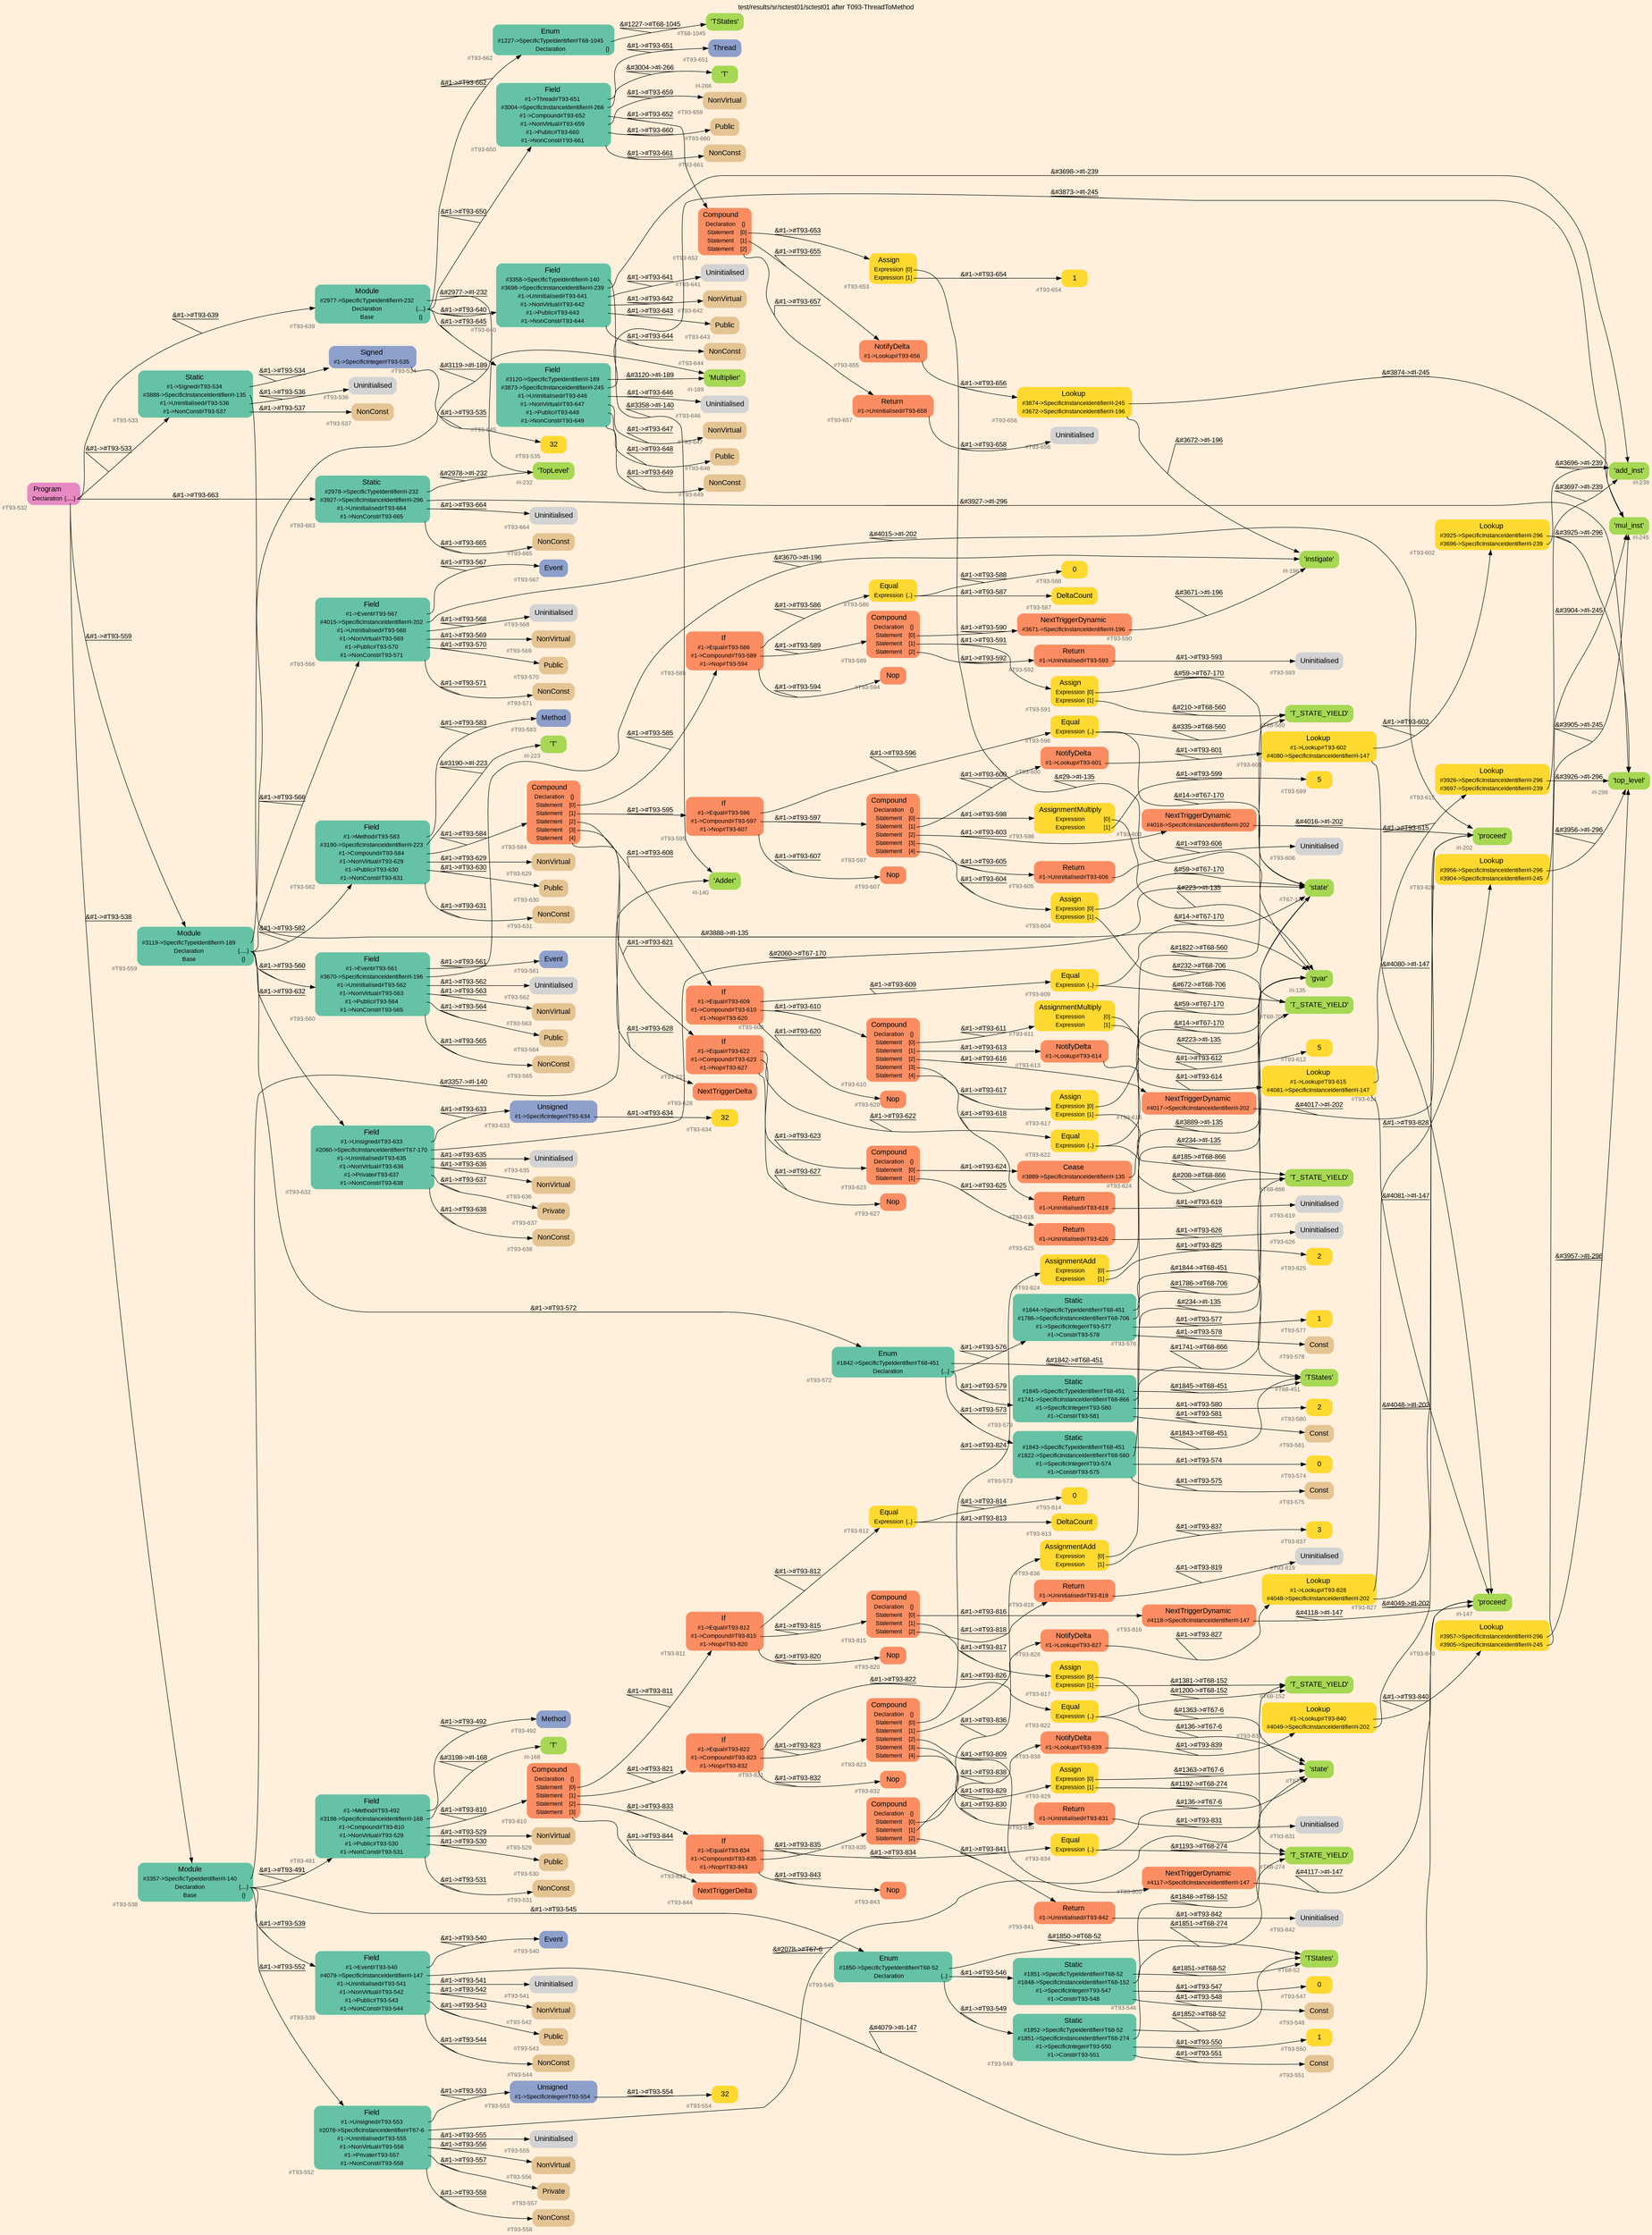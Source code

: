digraph "test/results/sr/sctest01/sctest01 after T093-ThreadToMethod" {
label = "test/results/sr/sctest01/sctest01 after T093-ThreadToMethod"
labelloc = t
graph [
    rankdir = "LR"
    ranksep = 0.3
    bgcolor = antiquewhite1
    color = black
    fontcolor = black
    fontname = "Arial"
];
node [
    fontname = "Arial"
];
edge [
    fontname = "Arial"
];

// -------------------- node figure --------------------
// -------- block #T93-532 ----------
"#T93-532" [
    fillcolor = "/set28/4"
    xlabel = "#T93-532"
    fontsize = "12"
    fontcolor = grey40
    shape = "plaintext"
    label = <<TABLE BORDER="0" CELLBORDER="0" CELLSPACING="0">
     <TR><TD><FONT COLOR="black" POINT-SIZE="15">Program</FONT></TD></TR>
     <TR><TD><FONT COLOR="black" POINT-SIZE="12">Declaration</FONT></TD><TD PORT="port0"><FONT COLOR="black" POINT-SIZE="12">{.....}</FONT></TD></TR>
    </TABLE>>
    style = "rounded,filled"
];

// -------- block #T93-533 ----------
"#T93-533" [
    fillcolor = "/set28/1"
    xlabel = "#T93-533"
    fontsize = "12"
    fontcolor = grey40
    shape = "plaintext"
    label = <<TABLE BORDER="0" CELLBORDER="0" CELLSPACING="0">
     <TR><TD><FONT COLOR="black" POINT-SIZE="15">Static</FONT></TD></TR>
     <TR><TD><FONT COLOR="black" POINT-SIZE="12">#1-&gt;Signed#T93-534</FONT></TD><TD PORT="port0"></TD></TR>
     <TR><TD><FONT COLOR="black" POINT-SIZE="12">#3888-&gt;SpecificInstanceIdentifier#I-135</FONT></TD><TD PORT="port1"></TD></TR>
     <TR><TD><FONT COLOR="black" POINT-SIZE="12">#1-&gt;Uninitialised#T93-536</FONT></TD><TD PORT="port2"></TD></TR>
     <TR><TD><FONT COLOR="black" POINT-SIZE="12">#1-&gt;NonConst#T93-537</FONT></TD><TD PORT="port3"></TD></TR>
    </TABLE>>
    style = "rounded,filled"
];

// -------- block #T93-534 ----------
"#T93-534" [
    fillcolor = "/set28/3"
    xlabel = "#T93-534"
    fontsize = "12"
    fontcolor = grey40
    shape = "plaintext"
    label = <<TABLE BORDER="0" CELLBORDER="0" CELLSPACING="0">
     <TR><TD><FONT COLOR="black" POINT-SIZE="15">Signed</FONT></TD></TR>
     <TR><TD><FONT COLOR="black" POINT-SIZE="12">#1-&gt;SpecificInteger#T93-535</FONT></TD><TD PORT="port0"></TD></TR>
    </TABLE>>
    style = "rounded,filled"
];

// -------- block #T93-535 ----------
"#T93-535" [
    fillcolor = "/set28/6"
    xlabel = "#T93-535"
    fontsize = "12"
    fontcolor = grey40
    shape = "plaintext"
    label = <<TABLE BORDER="0" CELLBORDER="0" CELLSPACING="0">
     <TR><TD><FONT COLOR="black" POINT-SIZE="15">32</FONT></TD></TR>
    </TABLE>>
    style = "rounded,filled"
];

// -------- block #I-135 ----------
"#I-135" [
    fillcolor = "/set28/5"
    xlabel = "#I-135"
    fontsize = "12"
    fontcolor = grey40
    shape = "plaintext"
    label = <<TABLE BORDER="0" CELLBORDER="0" CELLSPACING="0">
     <TR><TD><FONT COLOR="black" POINT-SIZE="15">'gvar'</FONT></TD></TR>
    </TABLE>>
    style = "rounded,filled"
];

// -------- block #T93-536 ----------
"#T93-536" [
    xlabel = "#T93-536"
    fontsize = "12"
    fontcolor = grey40
    shape = "plaintext"
    label = <<TABLE BORDER="0" CELLBORDER="0" CELLSPACING="0">
     <TR><TD><FONT COLOR="black" POINT-SIZE="15">Uninitialised</FONT></TD></TR>
    </TABLE>>
    style = "rounded,filled"
];

// -------- block #T93-537 ----------
"#T93-537" [
    fillcolor = "/set28/7"
    xlabel = "#T93-537"
    fontsize = "12"
    fontcolor = grey40
    shape = "plaintext"
    label = <<TABLE BORDER="0" CELLBORDER="0" CELLSPACING="0">
     <TR><TD><FONT COLOR="black" POINT-SIZE="15">NonConst</FONT></TD></TR>
    </TABLE>>
    style = "rounded,filled"
];

// -------- block #T93-538 ----------
"#T93-538" [
    fillcolor = "/set28/1"
    xlabel = "#T93-538"
    fontsize = "12"
    fontcolor = grey40
    shape = "plaintext"
    label = <<TABLE BORDER="0" CELLBORDER="0" CELLSPACING="0">
     <TR><TD><FONT COLOR="black" POINT-SIZE="15">Module</FONT></TD></TR>
     <TR><TD><FONT COLOR="black" POINT-SIZE="12">#3357-&gt;SpecificTypeIdentifier#I-140</FONT></TD><TD PORT="port0"></TD></TR>
     <TR><TD><FONT COLOR="black" POINT-SIZE="12">Declaration</FONT></TD><TD PORT="port1"><FONT COLOR="black" POINT-SIZE="12">{....}</FONT></TD></TR>
     <TR><TD><FONT COLOR="black" POINT-SIZE="12">Base</FONT></TD><TD PORT="port2"><FONT COLOR="black" POINT-SIZE="12">{}</FONT></TD></TR>
    </TABLE>>
    style = "rounded,filled"
];

// -------- block #I-140 ----------
"#I-140" [
    fillcolor = "/set28/5"
    xlabel = "#I-140"
    fontsize = "12"
    fontcolor = grey40
    shape = "plaintext"
    label = <<TABLE BORDER="0" CELLBORDER="0" CELLSPACING="0">
     <TR><TD><FONT COLOR="black" POINT-SIZE="15">'Adder'</FONT></TD></TR>
    </TABLE>>
    style = "rounded,filled"
];

// -------- block #T93-539 ----------
"#T93-539" [
    fillcolor = "/set28/1"
    xlabel = "#T93-539"
    fontsize = "12"
    fontcolor = grey40
    shape = "plaintext"
    label = <<TABLE BORDER="0" CELLBORDER="0" CELLSPACING="0">
     <TR><TD><FONT COLOR="black" POINT-SIZE="15">Field</FONT></TD></TR>
     <TR><TD><FONT COLOR="black" POINT-SIZE="12">#1-&gt;Event#T93-540</FONT></TD><TD PORT="port0"></TD></TR>
     <TR><TD><FONT COLOR="black" POINT-SIZE="12">#4079-&gt;SpecificInstanceIdentifier#I-147</FONT></TD><TD PORT="port1"></TD></TR>
     <TR><TD><FONT COLOR="black" POINT-SIZE="12">#1-&gt;Uninitialised#T93-541</FONT></TD><TD PORT="port2"></TD></TR>
     <TR><TD><FONT COLOR="black" POINT-SIZE="12">#1-&gt;NonVirtual#T93-542</FONT></TD><TD PORT="port3"></TD></TR>
     <TR><TD><FONT COLOR="black" POINT-SIZE="12">#1-&gt;Public#T93-543</FONT></TD><TD PORT="port4"></TD></TR>
     <TR><TD><FONT COLOR="black" POINT-SIZE="12">#1-&gt;NonConst#T93-544</FONT></TD><TD PORT="port5"></TD></TR>
    </TABLE>>
    style = "rounded,filled"
];

// -------- block #T93-540 ----------
"#T93-540" [
    fillcolor = "/set28/3"
    xlabel = "#T93-540"
    fontsize = "12"
    fontcolor = grey40
    shape = "plaintext"
    label = <<TABLE BORDER="0" CELLBORDER="0" CELLSPACING="0">
     <TR><TD><FONT COLOR="black" POINT-SIZE="15">Event</FONT></TD></TR>
    </TABLE>>
    style = "rounded,filled"
];

// -------- block #I-147 ----------
"#I-147" [
    fillcolor = "/set28/5"
    xlabel = "#I-147"
    fontsize = "12"
    fontcolor = grey40
    shape = "plaintext"
    label = <<TABLE BORDER="0" CELLBORDER="0" CELLSPACING="0">
     <TR><TD><FONT COLOR="black" POINT-SIZE="15">'proceed'</FONT></TD></TR>
    </TABLE>>
    style = "rounded,filled"
];

// -------- block #T93-541 ----------
"#T93-541" [
    xlabel = "#T93-541"
    fontsize = "12"
    fontcolor = grey40
    shape = "plaintext"
    label = <<TABLE BORDER="0" CELLBORDER="0" CELLSPACING="0">
     <TR><TD><FONT COLOR="black" POINT-SIZE="15">Uninitialised</FONT></TD></TR>
    </TABLE>>
    style = "rounded,filled"
];

// -------- block #T93-542 ----------
"#T93-542" [
    fillcolor = "/set28/7"
    xlabel = "#T93-542"
    fontsize = "12"
    fontcolor = grey40
    shape = "plaintext"
    label = <<TABLE BORDER="0" CELLBORDER="0" CELLSPACING="0">
     <TR><TD><FONT COLOR="black" POINT-SIZE="15">NonVirtual</FONT></TD></TR>
    </TABLE>>
    style = "rounded,filled"
];

// -------- block #T93-543 ----------
"#T93-543" [
    fillcolor = "/set28/7"
    xlabel = "#T93-543"
    fontsize = "12"
    fontcolor = grey40
    shape = "plaintext"
    label = <<TABLE BORDER="0" CELLBORDER="0" CELLSPACING="0">
     <TR><TD><FONT COLOR="black" POINT-SIZE="15">Public</FONT></TD></TR>
    </TABLE>>
    style = "rounded,filled"
];

// -------- block #T93-544 ----------
"#T93-544" [
    fillcolor = "/set28/7"
    xlabel = "#T93-544"
    fontsize = "12"
    fontcolor = grey40
    shape = "plaintext"
    label = <<TABLE BORDER="0" CELLBORDER="0" CELLSPACING="0">
     <TR><TD><FONT COLOR="black" POINT-SIZE="15">NonConst</FONT></TD></TR>
    </TABLE>>
    style = "rounded,filled"
];

// -------- block #T93-545 ----------
"#T93-545" [
    fillcolor = "/set28/1"
    xlabel = "#T93-545"
    fontsize = "12"
    fontcolor = grey40
    shape = "plaintext"
    label = <<TABLE BORDER="0" CELLBORDER="0" CELLSPACING="0">
     <TR><TD><FONT COLOR="black" POINT-SIZE="15">Enum</FONT></TD></TR>
     <TR><TD><FONT COLOR="black" POINT-SIZE="12">#1850-&gt;SpecificTypeIdentifier#T68-52</FONT></TD><TD PORT="port0"></TD></TR>
     <TR><TD><FONT COLOR="black" POINT-SIZE="12">Declaration</FONT></TD><TD PORT="port1"><FONT COLOR="black" POINT-SIZE="12">{..}</FONT></TD></TR>
    </TABLE>>
    style = "rounded,filled"
];

// -------- block #T68-52 ----------
"#T68-52" [
    fillcolor = "/set28/5"
    xlabel = "#T68-52"
    fontsize = "12"
    fontcolor = grey40
    shape = "plaintext"
    label = <<TABLE BORDER="0" CELLBORDER="0" CELLSPACING="0">
     <TR><TD><FONT COLOR="black" POINT-SIZE="15">'TStates'</FONT></TD></TR>
    </TABLE>>
    style = "rounded,filled"
];

// -------- block #T93-546 ----------
"#T93-546" [
    fillcolor = "/set28/1"
    xlabel = "#T93-546"
    fontsize = "12"
    fontcolor = grey40
    shape = "plaintext"
    label = <<TABLE BORDER="0" CELLBORDER="0" CELLSPACING="0">
     <TR><TD><FONT COLOR="black" POINT-SIZE="15">Static</FONT></TD></TR>
     <TR><TD><FONT COLOR="black" POINT-SIZE="12">#1851-&gt;SpecificTypeIdentifier#T68-52</FONT></TD><TD PORT="port0"></TD></TR>
     <TR><TD><FONT COLOR="black" POINT-SIZE="12">#1848-&gt;SpecificInstanceIdentifier#T68-152</FONT></TD><TD PORT="port1"></TD></TR>
     <TR><TD><FONT COLOR="black" POINT-SIZE="12">#1-&gt;SpecificInteger#T93-547</FONT></TD><TD PORT="port2"></TD></TR>
     <TR><TD><FONT COLOR="black" POINT-SIZE="12">#1-&gt;Const#T93-548</FONT></TD><TD PORT="port3"></TD></TR>
    </TABLE>>
    style = "rounded,filled"
];

// -------- block #T68-152 ----------
"#T68-152" [
    fillcolor = "/set28/5"
    xlabel = "#T68-152"
    fontsize = "12"
    fontcolor = grey40
    shape = "plaintext"
    label = <<TABLE BORDER="0" CELLBORDER="0" CELLSPACING="0">
     <TR><TD><FONT COLOR="black" POINT-SIZE="15">'T_STATE_YIELD'</FONT></TD></TR>
    </TABLE>>
    style = "rounded,filled"
];

// -------- block #T93-547 ----------
"#T93-547" [
    fillcolor = "/set28/6"
    xlabel = "#T93-547"
    fontsize = "12"
    fontcolor = grey40
    shape = "plaintext"
    label = <<TABLE BORDER="0" CELLBORDER="0" CELLSPACING="0">
     <TR><TD><FONT COLOR="black" POINT-SIZE="15">0</FONT></TD></TR>
    </TABLE>>
    style = "rounded,filled"
];

// -------- block #T93-548 ----------
"#T93-548" [
    fillcolor = "/set28/7"
    xlabel = "#T93-548"
    fontsize = "12"
    fontcolor = grey40
    shape = "plaintext"
    label = <<TABLE BORDER="0" CELLBORDER="0" CELLSPACING="0">
     <TR><TD><FONT COLOR="black" POINT-SIZE="15">Const</FONT></TD></TR>
    </TABLE>>
    style = "rounded,filled"
];

// -------- block #T93-549 ----------
"#T93-549" [
    fillcolor = "/set28/1"
    xlabel = "#T93-549"
    fontsize = "12"
    fontcolor = grey40
    shape = "plaintext"
    label = <<TABLE BORDER="0" CELLBORDER="0" CELLSPACING="0">
     <TR><TD><FONT COLOR="black" POINT-SIZE="15">Static</FONT></TD></TR>
     <TR><TD><FONT COLOR="black" POINT-SIZE="12">#1852-&gt;SpecificTypeIdentifier#T68-52</FONT></TD><TD PORT="port0"></TD></TR>
     <TR><TD><FONT COLOR="black" POINT-SIZE="12">#1851-&gt;SpecificInstanceIdentifier#T68-274</FONT></TD><TD PORT="port1"></TD></TR>
     <TR><TD><FONT COLOR="black" POINT-SIZE="12">#1-&gt;SpecificInteger#T93-550</FONT></TD><TD PORT="port2"></TD></TR>
     <TR><TD><FONT COLOR="black" POINT-SIZE="12">#1-&gt;Const#T93-551</FONT></TD><TD PORT="port3"></TD></TR>
    </TABLE>>
    style = "rounded,filled"
];

// -------- block #T68-274 ----------
"#T68-274" [
    fillcolor = "/set28/5"
    xlabel = "#T68-274"
    fontsize = "12"
    fontcolor = grey40
    shape = "plaintext"
    label = <<TABLE BORDER="0" CELLBORDER="0" CELLSPACING="0">
     <TR><TD><FONT COLOR="black" POINT-SIZE="15">'T_STATE_YIELD'</FONT></TD></TR>
    </TABLE>>
    style = "rounded,filled"
];

// -------- block #T93-550 ----------
"#T93-550" [
    fillcolor = "/set28/6"
    xlabel = "#T93-550"
    fontsize = "12"
    fontcolor = grey40
    shape = "plaintext"
    label = <<TABLE BORDER="0" CELLBORDER="0" CELLSPACING="0">
     <TR><TD><FONT COLOR="black" POINT-SIZE="15">1</FONT></TD></TR>
    </TABLE>>
    style = "rounded,filled"
];

// -------- block #T93-551 ----------
"#T93-551" [
    fillcolor = "/set28/7"
    xlabel = "#T93-551"
    fontsize = "12"
    fontcolor = grey40
    shape = "plaintext"
    label = <<TABLE BORDER="0" CELLBORDER="0" CELLSPACING="0">
     <TR><TD><FONT COLOR="black" POINT-SIZE="15">Const</FONT></TD></TR>
    </TABLE>>
    style = "rounded,filled"
];

// -------- block #T93-491 ----------
"#T93-491" [
    fillcolor = "/set28/1"
    xlabel = "#T93-491"
    fontsize = "12"
    fontcolor = grey40
    shape = "plaintext"
    label = <<TABLE BORDER="0" CELLBORDER="0" CELLSPACING="0">
     <TR><TD><FONT COLOR="black" POINT-SIZE="15">Field</FONT></TD></TR>
     <TR><TD><FONT COLOR="black" POINT-SIZE="12">#1-&gt;Method#T93-492</FONT></TD><TD PORT="port0"></TD></TR>
     <TR><TD><FONT COLOR="black" POINT-SIZE="12">#3198-&gt;SpecificInstanceIdentifier#I-168</FONT></TD><TD PORT="port1"></TD></TR>
     <TR><TD><FONT COLOR="black" POINT-SIZE="12">#1-&gt;Compound#T93-810</FONT></TD><TD PORT="port2"></TD></TR>
     <TR><TD><FONT COLOR="black" POINT-SIZE="12">#1-&gt;NonVirtual#T93-529</FONT></TD><TD PORT="port3"></TD></TR>
     <TR><TD><FONT COLOR="black" POINT-SIZE="12">#1-&gt;Public#T93-530</FONT></TD><TD PORT="port4"></TD></TR>
     <TR><TD><FONT COLOR="black" POINT-SIZE="12">#1-&gt;NonConst#T93-531</FONT></TD><TD PORT="port5"></TD></TR>
    </TABLE>>
    style = "rounded,filled"
];

// -------- block #T93-492 ----------
"#T93-492" [
    fillcolor = "/set28/3"
    xlabel = "#T93-492"
    fontsize = "12"
    fontcolor = grey40
    shape = "plaintext"
    label = <<TABLE BORDER="0" CELLBORDER="0" CELLSPACING="0">
     <TR><TD><FONT COLOR="black" POINT-SIZE="15">Method</FONT></TD></TR>
    </TABLE>>
    style = "rounded,filled"
];

// -------- block #I-168 ----------
"#I-168" [
    fillcolor = "/set28/5"
    xlabel = "#I-168"
    fontsize = "12"
    fontcolor = grey40
    shape = "plaintext"
    label = <<TABLE BORDER="0" CELLBORDER="0" CELLSPACING="0">
     <TR><TD><FONT COLOR="black" POINT-SIZE="15">'T'</FONT></TD></TR>
    </TABLE>>
    style = "rounded,filled"
];

// -------- block #T93-810 ----------
"#T93-810" [
    fillcolor = "/set28/2"
    xlabel = "#T93-810"
    fontsize = "12"
    fontcolor = grey40
    shape = "plaintext"
    label = <<TABLE BORDER="0" CELLBORDER="0" CELLSPACING="0">
     <TR><TD><FONT COLOR="black" POINT-SIZE="15">Compound</FONT></TD></TR>
     <TR><TD><FONT COLOR="black" POINT-SIZE="12">Declaration</FONT></TD><TD PORT="port0"><FONT COLOR="black" POINT-SIZE="12">{}</FONT></TD></TR>
     <TR><TD><FONT COLOR="black" POINT-SIZE="12">Statement</FONT></TD><TD PORT="port1"><FONT COLOR="black" POINT-SIZE="12">[0]</FONT></TD></TR>
     <TR><TD><FONT COLOR="black" POINT-SIZE="12">Statement</FONT></TD><TD PORT="port2"><FONT COLOR="black" POINT-SIZE="12">[1]</FONT></TD></TR>
     <TR><TD><FONT COLOR="black" POINT-SIZE="12">Statement</FONT></TD><TD PORT="port3"><FONT COLOR="black" POINT-SIZE="12">[2]</FONT></TD></TR>
     <TR><TD><FONT COLOR="black" POINT-SIZE="12">Statement</FONT></TD><TD PORT="port4"><FONT COLOR="black" POINT-SIZE="12">[3]</FONT></TD></TR>
    </TABLE>>
    style = "rounded,filled"
];

// -------- block #T93-811 ----------
"#T93-811" [
    fillcolor = "/set28/2"
    xlabel = "#T93-811"
    fontsize = "12"
    fontcolor = grey40
    shape = "plaintext"
    label = <<TABLE BORDER="0" CELLBORDER="0" CELLSPACING="0">
     <TR><TD><FONT COLOR="black" POINT-SIZE="15">If</FONT></TD></TR>
     <TR><TD><FONT COLOR="black" POINT-SIZE="12">#1-&gt;Equal#T93-812</FONT></TD><TD PORT="port0"></TD></TR>
     <TR><TD><FONT COLOR="black" POINT-SIZE="12">#1-&gt;Compound#T93-815</FONT></TD><TD PORT="port1"></TD></TR>
     <TR><TD><FONT COLOR="black" POINT-SIZE="12">#1-&gt;Nop#T93-820</FONT></TD><TD PORT="port2"></TD></TR>
    </TABLE>>
    style = "rounded,filled"
];

// -------- block #T93-812 ----------
"#T93-812" [
    fillcolor = "/set28/6"
    xlabel = "#T93-812"
    fontsize = "12"
    fontcolor = grey40
    shape = "plaintext"
    label = <<TABLE BORDER="0" CELLBORDER="0" CELLSPACING="0">
     <TR><TD><FONT COLOR="black" POINT-SIZE="15">Equal</FONT></TD></TR>
     <TR><TD><FONT COLOR="black" POINT-SIZE="12">Expression</FONT></TD><TD PORT="port0"><FONT COLOR="black" POINT-SIZE="12">{..}</FONT></TD></TR>
    </TABLE>>
    style = "rounded,filled"
];

// -------- block #T93-813 ----------
"#T93-813" [
    fillcolor = "/set28/6"
    xlabel = "#T93-813"
    fontsize = "12"
    fontcolor = grey40
    shape = "plaintext"
    label = <<TABLE BORDER="0" CELLBORDER="0" CELLSPACING="0">
     <TR><TD><FONT COLOR="black" POINT-SIZE="15">DeltaCount</FONT></TD></TR>
    </TABLE>>
    style = "rounded,filled"
];

// -------- block #T93-814 ----------
"#T93-814" [
    fillcolor = "/set28/6"
    xlabel = "#T93-814"
    fontsize = "12"
    fontcolor = grey40
    shape = "plaintext"
    label = <<TABLE BORDER="0" CELLBORDER="0" CELLSPACING="0">
     <TR><TD><FONT COLOR="black" POINT-SIZE="15">0</FONT></TD></TR>
    </TABLE>>
    style = "rounded,filled"
];

// -------- block #T93-815 ----------
"#T93-815" [
    fillcolor = "/set28/2"
    xlabel = "#T93-815"
    fontsize = "12"
    fontcolor = grey40
    shape = "plaintext"
    label = <<TABLE BORDER="0" CELLBORDER="0" CELLSPACING="0">
     <TR><TD><FONT COLOR="black" POINT-SIZE="15">Compound</FONT></TD></TR>
     <TR><TD><FONT COLOR="black" POINT-SIZE="12">Declaration</FONT></TD><TD PORT="port0"><FONT COLOR="black" POINT-SIZE="12">{}</FONT></TD></TR>
     <TR><TD><FONT COLOR="black" POINT-SIZE="12">Statement</FONT></TD><TD PORT="port1"><FONT COLOR="black" POINT-SIZE="12">[0]</FONT></TD></TR>
     <TR><TD><FONT COLOR="black" POINT-SIZE="12">Statement</FONT></TD><TD PORT="port2"><FONT COLOR="black" POINT-SIZE="12">[1]</FONT></TD></TR>
     <TR><TD><FONT COLOR="black" POINT-SIZE="12">Statement</FONT></TD><TD PORT="port3"><FONT COLOR="black" POINT-SIZE="12">[2]</FONT></TD></TR>
    </TABLE>>
    style = "rounded,filled"
];

// -------- block #T93-816 ----------
"#T93-816" [
    fillcolor = "/set28/2"
    xlabel = "#T93-816"
    fontsize = "12"
    fontcolor = grey40
    shape = "plaintext"
    label = <<TABLE BORDER="0" CELLBORDER="0" CELLSPACING="0">
     <TR><TD><FONT COLOR="black" POINT-SIZE="15">NextTriggerDynamic</FONT></TD></TR>
     <TR><TD><FONT COLOR="black" POINT-SIZE="12">#4118-&gt;SpecificInstanceIdentifier#I-147</FONT></TD><TD PORT="port0"></TD></TR>
    </TABLE>>
    style = "rounded,filled"
];

// -------- block #T93-817 ----------
"#T93-817" [
    fillcolor = "/set28/6"
    xlabel = "#T93-817"
    fontsize = "12"
    fontcolor = grey40
    shape = "plaintext"
    label = <<TABLE BORDER="0" CELLBORDER="0" CELLSPACING="0">
     <TR><TD><FONT COLOR="black" POINT-SIZE="15">Assign</FONT></TD></TR>
     <TR><TD><FONT COLOR="black" POINT-SIZE="12">Expression</FONT></TD><TD PORT="port0"><FONT COLOR="black" POINT-SIZE="12">[0]</FONT></TD></TR>
     <TR><TD><FONT COLOR="black" POINT-SIZE="12">Expression</FONT></TD><TD PORT="port1"><FONT COLOR="black" POINT-SIZE="12">[1]</FONT></TD></TR>
    </TABLE>>
    style = "rounded,filled"
];

// -------- block #T67-6 ----------
"#T67-6" [
    fillcolor = "/set28/5"
    xlabel = "#T67-6"
    fontsize = "12"
    fontcolor = grey40
    shape = "plaintext"
    label = <<TABLE BORDER="0" CELLBORDER="0" CELLSPACING="0">
     <TR><TD><FONT COLOR="black" POINT-SIZE="15">'state'</FONT></TD></TR>
    </TABLE>>
    style = "rounded,filled"
];

// -------- block #T93-818 ----------
"#T93-818" [
    fillcolor = "/set28/2"
    xlabel = "#T93-818"
    fontsize = "12"
    fontcolor = grey40
    shape = "plaintext"
    label = <<TABLE BORDER="0" CELLBORDER="0" CELLSPACING="0">
     <TR><TD><FONT COLOR="black" POINT-SIZE="15">Return</FONT></TD></TR>
     <TR><TD><FONT COLOR="black" POINT-SIZE="12">#1-&gt;Uninitialised#T93-819</FONT></TD><TD PORT="port0"></TD></TR>
    </TABLE>>
    style = "rounded,filled"
];

// -------- block #T93-819 ----------
"#T93-819" [
    xlabel = "#T93-819"
    fontsize = "12"
    fontcolor = grey40
    shape = "plaintext"
    label = <<TABLE BORDER="0" CELLBORDER="0" CELLSPACING="0">
     <TR><TD><FONT COLOR="black" POINT-SIZE="15">Uninitialised</FONT></TD></TR>
    </TABLE>>
    style = "rounded,filled"
];

// -------- block #T93-820 ----------
"#T93-820" [
    fillcolor = "/set28/2"
    xlabel = "#T93-820"
    fontsize = "12"
    fontcolor = grey40
    shape = "plaintext"
    label = <<TABLE BORDER="0" CELLBORDER="0" CELLSPACING="0">
     <TR><TD><FONT COLOR="black" POINT-SIZE="15">Nop</FONT></TD></TR>
    </TABLE>>
    style = "rounded,filled"
];

// -------- block #T93-821 ----------
"#T93-821" [
    fillcolor = "/set28/2"
    xlabel = "#T93-821"
    fontsize = "12"
    fontcolor = grey40
    shape = "plaintext"
    label = <<TABLE BORDER="0" CELLBORDER="0" CELLSPACING="0">
     <TR><TD><FONT COLOR="black" POINT-SIZE="15">If</FONT></TD></TR>
     <TR><TD><FONT COLOR="black" POINT-SIZE="12">#1-&gt;Equal#T93-822</FONT></TD><TD PORT="port0"></TD></TR>
     <TR><TD><FONT COLOR="black" POINT-SIZE="12">#1-&gt;Compound#T93-823</FONT></TD><TD PORT="port1"></TD></TR>
     <TR><TD><FONT COLOR="black" POINT-SIZE="12">#1-&gt;Nop#T93-832</FONT></TD><TD PORT="port2"></TD></TR>
    </TABLE>>
    style = "rounded,filled"
];

// -------- block #T93-822 ----------
"#T93-822" [
    fillcolor = "/set28/6"
    xlabel = "#T93-822"
    fontsize = "12"
    fontcolor = grey40
    shape = "plaintext"
    label = <<TABLE BORDER="0" CELLBORDER="0" CELLSPACING="0">
     <TR><TD><FONT COLOR="black" POINT-SIZE="15">Equal</FONT></TD></TR>
     <TR><TD><FONT COLOR="black" POINT-SIZE="12">Expression</FONT></TD><TD PORT="port0"><FONT COLOR="black" POINT-SIZE="12">{..}</FONT></TD></TR>
    </TABLE>>
    style = "rounded,filled"
];

// -------- block #T93-823 ----------
"#T93-823" [
    fillcolor = "/set28/2"
    xlabel = "#T93-823"
    fontsize = "12"
    fontcolor = grey40
    shape = "plaintext"
    label = <<TABLE BORDER="0" CELLBORDER="0" CELLSPACING="0">
     <TR><TD><FONT COLOR="black" POINT-SIZE="15">Compound</FONT></TD></TR>
     <TR><TD><FONT COLOR="black" POINT-SIZE="12">Declaration</FONT></TD><TD PORT="port0"><FONT COLOR="black" POINT-SIZE="12">{}</FONT></TD></TR>
     <TR><TD><FONT COLOR="black" POINT-SIZE="12">Statement</FONT></TD><TD PORT="port1"><FONT COLOR="black" POINT-SIZE="12">[0]</FONT></TD></TR>
     <TR><TD><FONT COLOR="black" POINT-SIZE="12">Statement</FONT></TD><TD PORT="port2"><FONT COLOR="black" POINT-SIZE="12">[1]</FONT></TD></TR>
     <TR><TD><FONT COLOR="black" POINT-SIZE="12">Statement</FONT></TD><TD PORT="port3"><FONT COLOR="black" POINT-SIZE="12">[2]</FONT></TD></TR>
     <TR><TD><FONT COLOR="black" POINT-SIZE="12">Statement</FONT></TD><TD PORT="port4"><FONT COLOR="black" POINT-SIZE="12">[3]</FONT></TD></TR>
     <TR><TD><FONT COLOR="black" POINT-SIZE="12">Statement</FONT></TD><TD PORT="port5"><FONT COLOR="black" POINT-SIZE="12">[4]</FONT></TD></TR>
    </TABLE>>
    style = "rounded,filled"
];

// -------- block #T93-824 ----------
"#T93-824" [
    fillcolor = "/set28/6"
    xlabel = "#T93-824"
    fontsize = "12"
    fontcolor = grey40
    shape = "plaintext"
    label = <<TABLE BORDER="0" CELLBORDER="0" CELLSPACING="0">
     <TR><TD><FONT COLOR="black" POINT-SIZE="15">AssignmentAdd</FONT></TD></TR>
     <TR><TD><FONT COLOR="black" POINT-SIZE="12">Expression</FONT></TD><TD PORT="port0"><FONT COLOR="black" POINT-SIZE="12">[0]</FONT></TD></TR>
     <TR><TD><FONT COLOR="black" POINT-SIZE="12">Expression</FONT></TD><TD PORT="port1"><FONT COLOR="black" POINT-SIZE="12">[1]</FONT></TD></TR>
    </TABLE>>
    style = "rounded,filled"
];

// -------- block #T93-825 ----------
"#T93-825" [
    fillcolor = "/set28/6"
    xlabel = "#T93-825"
    fontsize = "12"
    fontcolor = grey40
    shape = "plaintext"
    label = <<TABLE BORDER="0" CELLBORDER="0" CELLSPACING="0">
     <TR><TD><FONT COLOR="black" POINT-SIZE="15">2</FONT></TD></TR>
    </TABLE>>
    style = "rounded,filled"
];

// -------- block #T93-826 ----------
"#T93-826" [
    fillcolor = "/set28/2"
    xlabel = "#T93-826"
    fontsize = "12"
    fontcolor = grey40
    shape = "plaintext"
    label = <<TABLE BORDER="0" CELLBORDER="0" CELLSPACING="0">
     <TR><TD><FONT COLOR="black" POINT-SIZE="15">NotifyDelta</FONT></TD></TR>
     <TR><TD><FONT COLOR="black" POINT-SIZE="12">#1-&gt;Lookup#T93-827</FONT></TD><TD PORT="port0"></TD></TR>
    </TABLE>>
    style = "rounded,filled"
];

// -------- block #T93-827 ----------
"#T93-827" [
    fillcolor = "/set28/6"
    xlabel = "#T93-827"
    fontsize = "12"
    fontcolor = grey40
    shape = "plaintext"
    label = <<TABLE BORDER="0" CELLBORDER="0" CELLSPACING="0">
     <TR><TD><FONT COLOR="black" POINT-SIZE="15">Lookup</FONT></TD></TR>
     <TR><TD><FONT COLOR="black" POINT-SIZE="12">#1-&gt;Lookup#T93-828</FONT></TD><TD PORT="port0"></TD></TR>
     <TR><TD><FONT COLOR="black" POINT-SIZE="12">#4048-&gt;SpecificInstanceIdentifier#I-202</FONT></TD><TD PORT="port1"></TD></TR>
    </TABLE>>
    style = "rounded,filled"
];

// -------- block #T93-828 ----------
"#T93-828" [
    fillcolor = "/set28/6"
    xlabel = "#T93-828"
    fontsize = "12"
    fontcolor = grey40
    shape = "plaintext"
    label = <<TABLE BORDER="0" CELLBORDER="0" CELLSPACING="0">
     <TR><TD><FONT COLOR="black" POINT-SIZE="15">Lookup</FONT></TD></TR>
     <TR><TD><FONT COLOR="black" POINT-SIZE="12">#3956-&gt;SpecificInstanceIdentifier#I-296</FONT></TD><TD PORT="port0"></TD></TR>
     <TR><TD><FONT COLOR="black" POINT-SIZE="12">#3904-&gt;SpecificInstanceIdentifier#I-245</FONT></TD><TD PORT="port1"></TD></TR>
    </TABLE>>
    style = "rounded,filled"
];

// -------- block #I-296 ----------
"#I-296" [
    fillcolor = "/set28/5"
    xlabel = "#I-296"
    fontsize = "12"
    fontcolor = grey40
    shape = "plaintext"
    label = <<TABLE BORDER="0" CELLBORDER="0" CELLSPACING="0">
     <TR><TD><FONT COLOR="black" POINT-SIZE="15">'top_level'</FONT></TD></TR>
    </TABLE>>
    style = "rounded,filled"
];

// -------- block #I-245 ----------
"#I-245" [
    fillcolor = "/set28/5"
    xlabel = "#I-245"
    fontsize = "12"
    fontcolor = grey40
    shape = "plaintext"
    label = <<TABLE BORDER="0" CELLBORDER="0" CELLSPACING="0">
     <TR><TD><FONT COLOR="black" POINT-SIZE="15">'mul_inst'</FONT></TD></TR>
    </TABLE>>
    style = "rounded,filled"
];

// -------- block #I-202 ----------
"#I-202" [
    fillcolor = "/set28/5"
    xlabel = "#I-202"
    fontsize = "12"
    fontcolor = grey40
    shape = "plaintext"
    label = <<TABLE BORDER="0" CELLBORDER="0" CELLSPACING="0">
     <TR><TD><FONT COLOR="black" POINT-SIZE="15">'proceed'</FONT></TD></TR>
    </TABLE>>
    style = "rounded,filled"
];

// -------- block #T93-809 ----------
"#T93-809" [
    fillcolor = "/set28/2"
    xlabel = "#T93-809"
    fontsize = "12"
    fontcolor = grey40
    shape = "plaintext"
    label = <<TABLE BORDER="0" CELLBORDER="0" CELLSPACING="0">
     <TR><TD><FONT COLOR="black" POINT-SIZE="15">NextTriggerDynamic</FONT></TD></TR>
     <TR><TD><FONT COLOR="black" POINT-SIZE="12">#4117-&gt;SpecificInstanceIdentifier#I-147</FONT></TD><TD PORT="port0"></TD></TR>
    </TABLE>>
    style = "rounded,filled"
];

// -------- block #T93-829 ----------
"#T93-829" [
    fillcolor = "/set28/6"
    xlabel = "#T93-829"
    fontsize = "12"
    fontcolor = grey40
    shape = "plaintext"
    label = <<TABLE BORDER="0" CELLBORDER="0" CELLSPACING="0">
     <TR><TD><FONT COLOR="black" POINT-SIZE="15">Assign</FONT></TD></TR>
     <TR><TD><FONT COLOR="black" POINT-SIZE="12">Expression</FONT></TD><TD PORT="port0"><FONT COLOR="black" POINT-SIZE="12">[0]</FONT></TD></TR>
     <TR><TD><FONT COLOR="black" POINT-SIZE="12">Expression</FONT></TD><TD PORT="port1"><FONT COLOR="black" POINT-SIZE="12">[1]</FONT></TD></TR>
    </TABLE>>
    style = "rounded,filled"
];

// -------- block #T93-830 ----------
"#T93-830" [
    fillcolor = "/set28/2"
    xlabel = "#T93-830"
    fontsize = "12"
    fontcolor = grey40
    shape = "plaintext"
    label = <<TABLE BORDER="0" CELLBORDER="0" CELLSPACING="0">
     <TR><TD><FONT COLOR="black" POINT-SIZE="15">Return</FONT></TD></TR>
     <TR><TD><FONT COLOR="black" POINT-SIZE="12">#1-&gt;Uninitialised#T93-831</FONT></TD><TD PORT="port0"></TD></TR>
    </TABLE>>
    style = "rounded,filled"
];

// -------- block #T93-831 ----------
"#T93-831" [
    xlabel = "#T93-831"
    fontsize = "12"
    fontcolor = grey40
    shape = "plaintext"
    label = <<TABLE BORDER="0" CELLBORDER="0" CELLSPACING="0">
     <TR><TD><FONT COLOR="black" POINT-SIZE="15">Uninitialised</FONT></TD></TR>
    </TABLE>>
    style = "rounded,filled"
];

// -------- block #T93-832 ----------
"#T93-832" [
    fillcolor = "/set28/2"
    xlabel = "#T93-832"
    fontsize = "12"
    fontcolor = grey40
    shape = "plaintext"
    label = <<TABLE BORDER="0" CELLBORDER="0" CELLSPACING="0">
     <TR><TD><FONT COLOR="black" POINT-SIZE="15">Nop</FONT></TD></TR>
    </TABLE>>
    style = "rounded,filled"
];

// -------- block #T93-833 ----------
"#T93-833" [
    fillcolor = "/set28/2"
    xlabel = "#T93-833"
    fontsize = "12"
    fontcolor = grey40
    shape = "plaintext"
    label = <<TABLE BORDER="0" CELLBORDER="0" CELLSPACING="0">
     <TR><TD><FONT COLOR="black" POINT-SIZE="15">If</FONT></TD></TR>
     <TR><TD><FONT COLOR="black" POINT-SIZE="12">#1-&gt;Equal#T93-834</FONT></TD><TD PORT="port0"></TD></TR>
     <TR><TD><FONT COLOR="black" POINT-SIZE="12">#1-&gt;Compound#T93-835</FONT></TD><TD PORT="port1"></TD></TR>
     <TR><TD><FONT COLOR="black" POINT-SIZE="12">#1-&gt;Nop#T93-843</FONT></TD><TD PORT="port2"></TD></TR>
    </TABLE>>
    style = "rounded,filled"
];

// -------- block #T93-834 ----------
"#T93-834" [
    fillcolor = "/set28/6"
    xlabel = "#T93-834"
    fontsize = "12"
    fontcolor = grey40
    shape = "plaintext"
    label = <<TABLE BORDER="0" CELLBORDER="0" CELLSPACING="0">
     <TR><TD><FONT COLOR="black" POINT-SIZE="15">Equal</FONT></TD></TR>
     <TR><TD><FONT COLOR="black" POINT-SIZE="12">Expression</FONT></TD><TD PORT="port0"><FONT COLOR="black" POINT-SIZE="12">{..}</FONT></TD></TR>
    </TABLE>>
    style = "rounded,filled"
];

// -------- block #T93-835 ----------
"#T93-835" [
    fillcolor = "/set28/2"
    xlabel = "#T93-835"
    fontsize = "12"
    fontcolor = grey40
    shape = "plaintext"
    label = <<TABLE BORDER="0" CELLBORDER="0" CELLSPACING="0">
     <TR><TD><FONT COLOR="black" POINT-SIZE="15">Compound</FONT></TD></TR>
     <TR><TD><FONT COLOR="black" POINT-SIZE="12">Declaration</FONT></TD><TD PORT="port0"><FONT COLOR="black" POINT-SIZE="12">{}</FONT></TD></TR>
     <TR><TD><FONT COLOR="black" POINT-SIZE="12">Statement</FONT></TD><TD PORT="port1"><FONT COLOR="black" POINT-SIZE="12">[0]</FONT></TD></TR>
     <TR><TD><FONT COLOR="black" POINT-SIZE="12">Statement</FONT></TD><TD PORT="port2"><FONT COLOR="black" POINT-SIZE="12">[1]</FONT></TD></TR>
     <TR><TD><FONT COLOR="black" POINT-SIZE="12">Statement</FONT></TD><TD PORT="port3"><FONT COLOR="black" POINT-SIZE="12">[2]</FONT></TD></TR>
    </TABLE>>
    style = "rounded,filled"
];

// -------- block #T93-836 ----------
"#T93-836" [
    fillcolor = "/set28/6"
    xlabel = "#T93-836"
    fontsize = "12"
    fontcolor = grey40
    shape = "plaintext"
    label = <<TABLE BORDER="0" CELLBORDER="0" CELLSPACING="0">
     <TR><TD><FONT COLOR="black" POINT-SIZE="15">AssignmentAdd</FONT></TD></TR>
     <TR><TD><FONT COLOR="black" POINT-SIZE="12">Expression</FONT></TD><TD PORT="port0"><FONT COLOR="black" POINT-SIZE="12">[0]</FONT></TD></TR>
     <TR><TD><FONT COLOR="black" POINT-SIZE="12">Expression</FONT></TD><TD PORT="port1"><FONT COLOR="black" POINT-SIZE="12">[1]</FONT></TD></TR>
    </TABLE>>
    style = "rounded,filled"
];

// -------- block #T93-837 ----------
"#T93-837" [
    fillcolor = "/set28/6"
    xlabel = "#T93-837"
    fontsize = "12"
    fontcolor = grey40
    shape = "plaintext"
    label = <<TABLE BORDER="0" CELLBORDER="0" CELLSPACING="0">
     <TR><TD><FONT COLOR="black" POINT-SIZE="15">3</FONT></TD></TR>
    </TABLE>>
    style = "rounded,filled"
];

// -------- block #T93-838 ----------
"#T93-838" [
    fillcolor = "/set28/2"
    xlabel = "#T93-838"
    fontsize = "12"
    fontcolor = grey40
    shape = "plaintext"
    label = <<TABLE BORDER="0" CELLBORDER="0" CELLSPACING="0">
     <TR><TD><FONT COLOR="black" POINT-SIZE="15">NotifyDelta</FONT></TD></TR>
     <TR><TD><FONT COLOR="black" POINT-SIZE="12">#1-&gt;Lookup#T93-839</FONT></TD><TD PORT="port0"></TD></TR>
    </TABLE>>
    style = "rounded,filled"
];

// -------- block #T93-839 ----------
"#T93-839" [
    fillcolor = "/set28/6"
    xlabel = "#T93-839"
    fontsize = "12"
    fontcolor = grey40
    shape = "plaintext"
    label = <<TABLE BORDER="0" CELLBORDER="0" CELLSPACING="0">
     <TR><TD><FONT COLOR="black" POINT-SIZE="15">Lookup</FONT></TD></TR>
     <TR><TD><FONT COLOR="black" POINT-SIZE="12">#1-&gt;Lookup#T93-840</FONT></TD><TD PORT="port0"></TD></TR>
     <TR><TD><FONT COLOR="black" POINT-SIZE="12">#4049-&gt;SpecificInstanceIdentifier#I-202</FONT></TD><TD PORT="port1"></TD></TR>
    </TABLE>>
    style = "rounded,filled"
];

// -------- block #T93-840 ----------
"#T93-840" [
    fillcolor = "/set28/6"
    xlabel = "#T93-840"
    fontsize = "12"
    fontcolor = grey40
    shape = "plaintext"
    label = <<TABLE BORDER="0" CELLBORDER="0" CELLSPACING="0">
     <TR><TD><FONT COLOR="black" POINT-SIZE="15">Lookup</FONT></TD></TR>
     <TR><TD><FONT COLOR="black" POINT-SIZE="12">#3957-&gt;SpecificInstanceIdentifier#I-296</FONT></TD><TD PORT="port0"></TD></TR>
     <TR><TD><FONT COLOR="black" POINT-SIZE="12">#3905-&gt;SpecificInstanceIdentifier#I-245</FONT></TD><TD PORT="port1"></TD></TR>
    </TABLE>>
    style = "rounded,filled"
];

// -------- block #T93-841 ----------
"#T93-841" [
    fillcolor = "/set28/2"
    xlabel = "#T93-841"
    fontsize = "12"
    fontcolor = grey40
    shape = "plaintext"
    label = <<TABLE BORDER="0" CELLBORDER="0" CELLSPACING="0">
     <TR><TD><FONT COLOR="black" POINT-SIZE="15">Return</FONT></TD></TR>
     <TR><TD><FONT COLOR="black" POINT-SIZE="12">#1-&gt;Uninitialised#T93-842</FONT></TD><TD PORT="port0"></TD></TR>
    </TABLE>>
    style = "rounded,filled"
];

// -------- block #T93-842 ----------
"#T93-842" [
    xlabel = "#T93-842"
    fontsize = "12"
    fontcolor = grey40
    shape = "plaintext"
    label = <<TABLE BORDER="0" CELLBORDER="0" CELLSPACING="0">
     <TR><TD><FONT COLOR="black" POINT-SIZE="15">Uninitialised</FONT></TD></TR>
    </TABLE>>
    style = "rounded,filled"
];

// -------- block #T93-843 ----------
"#T93-843" [
    fillcolor = "/set28/2"
    xlabel = "#T93-843"
    fontsize = "12"
    fontcolor = grey40
    shape = "plaintext"
    label = <<TABLE BORDER="0" CELLBORDER="0" CELLSPACING="0">
     <TR><TD><FONT COLOR="black" POINT-SIZE="15">Nop</FONT></TD></TR>
    </TABLE>>
    style = "rounded,filled"
];

// -------- block #T93-844 ----------
"#T93-844" [
    fillcolor = "/set28/2"
    xlabel = "#T93-844"
    fontsize = "12"
    fontcolor = grey40
    shape = "plaintext"
    label = <<TABLE BORDER="0" CELLBORDER="0" CELLSPACING="0">
     <TR><TD><FONT COLOR="black" POINT-SIZE="15">NextTriggerDelta</FONT></TD></TR>
    </TABLE>>
    style = "rounded,filled"
];

// -------- block #T93-529 ----------
"#T93-529" [
    fillcolor = "/set28/7"
    xlabel = "#T93-529"
    fontsize = "12"
    fontcolor = grey40
    shape = "plaintext"
    label = <<TABLE BORDER="0" CELLBORDER="0" CELLSPACING="0">
     <TR><TD><FONT COLOR="black" POINT-SIZE="15">NonVirtual</FONT></TD></TR>
    </TABLE>>
    style = "rounded,filled"
];

// -------- block #T93-530 ----------
"#T93-530" [
    fillcolor = "/set28/7"
    xlabel = "#T93-530"
    fontsize = "12"
    fontcolor = grey40
    shape = "plaintext"
    label = <<TABLE BORDER="0" CELLBORDER="0" CELLSPACING="0">
     <TR><TD><FONT COLOR="black" POINT-SIZE="15">Public</FONT></TD></TR>
    </TABLE>>
    style = "rounded,filled"
];

// -------- block #T93-531 ----------
"#T93-531" [
    fillcolor = "/set28/7"
    xlabel = "#T93-531"
    fontsize = "12"
    fontcolor = grey40
    shape = "plaintext"
    label = <<TABLE BORDER="0" CELLBORDER="0" CELLSPACING="0">
     <TR><TD><FONT COLOR="black" POINT-SIZE="15">NonConst</FONT></TD></TR>
    </TABLE>>
    style = "rounded,filled"
];

// -------- block #T93-552 ----------
"#T93-552" [
    fillcolor = "/set28/1"
    xlabel = "#T93-552"
    fontsize = "12"
    fontcolor = grey40
    shape = "plaintext"
    label = <<TABLE BORDER="0" CELLBORDER="0" CELLSPACING="0">
     <TR><TD><FONT COLOR="black" POINT-SIZE="15">Field</FONT></TD></TR>
     <TR><TD><FONT COLOR="black" POINT-SIZE="12">#1-&gt;Unsigned#T93-553</FONT></TD><TD PORT="port0"></TD></TR>
     <TR><TD><FONT COLOR="black" POINT-SIZE="12">#2078-&gt;SpecificInstanceIdentifier#T67-6</FONT></TD><TD PORT="port1"></TD></TR>
     <TR><TD><FONT COLOR="black" POINT-SIZE="12">#1-&gt;Uninitialised#T93-555</FONT></TD><TD PORT="port2"></TD></TR>
     <TR><TD><FONT COLOR="black" POINT-SIZE="12">#1-&gt;NonVirtual#T93-556</FONT></TD><TD PORT="port3"></TD></TR>
     <TR><TD><FONT COLOR="black" POINT-SIZE="12">#1-&gt;Private#T93-557</FONT></TD><TD PORT="port4"></TD></TR>
     <TR><TD><FONT COLOR="black" POINT-SIZE="12">#1-&gt;NonConst#T93-558</FONT></TD><TD PORT="port5"></TD></TR>
    </TABLE>>
    style = "rounded,filled"
];

// -------- block #T93-553 ----------
"#T93-553" [
    fillcolor = "/set28/3"
    xlabel = "#T93-553"
    fontsize = "12"
    fontcolor = grey40
    shape = "plaintext"
    label = <<TABLE BORDER="0" CELLBORDER="0" CELLSPACING="0">
     <TR><TD><FONT COLOR="black" POINT-SIZE="15">Unsigned</FONT></TD></TR>
     <TR><TD><FONT COLOR="black" POINT-SIZE="12">#1-&gt;SpecificInteger#T93-554</FONT></TD><TD PORT="port0"></TD></TR>
    </TABLE>>
    style = "rounded,filled"
];

// -------- block #T93-554 ----------
"#T93-554" [
    fillcolor = "/set28/6"
    xlabel = "#T93-554"
    fontsize = "12"
    fontcolor = grey40
    shape = "plaintext"
    label = <<TABLE BORDER="0" CELLBORDER="0" CELLSPACING="0">
     <TR><TD><FONT COLOR="black" POINT-SIZE="15">32</FONT></TD></TR>
    </TABLE>>
    style = "rounded,filled"
];

// -------- block #T93-555 ----------
"#T93-555" [
    xlabel = "#T93-555"
    fontsize = "12"
    fontcolor = grey40
    shape = "plaintext"
    label = <<TABLE BORDER="0" CELLBORDER="0" CELLSPACING="0">
     <TR><TD><FONT COLOR="black" POINT-SIZE="15">Uninitialised</FONT></TD></TR>
    </TABLE>>
    style = "rounded,filled"
];

// -------- block #T93-556 ----------
"#T93-556" [
    fillcolor = "/set28/7"
    xlabel = "#T93-556"
    fontsize = "12"
    fontcolor = grey40
    shape = "plaintext"
    label = <<TABLE BORDER="0" CELLBORDER="0" CELLSPACING="0">
     <TR><TD><FONT COLOR="black" POINT-SIZE="15">NonVirtual</FONT></TD></TR>
    </TABLE>>
    style = "rounded,filled"
];

// -------- block #T93-557 ----------
"#T93-557" [
    fillcolor = "/set28/7"
    xlabel = "#T93-557"
    fontsize = "12"
    fontcolor = grey40
    shape = "plaintext"
    label = <<TABLE BORDER="0" CELLBORDER="0" CELLSPACING="0">
     <TR><TD><FONT COLOR="black" POINT-SIZE="15">Private</FONT></TD></TR>
    </TABLE>>
    style = "rounded,filled"
];

// -------- block #T93-558 ----------
"#T93-558" [
    fillcolor = "/set28/7"
    xlabel = "#T93-558"
    fontsize = "12"
    fontcolor = grey40
    shape = "plaintext"
    label = <<TABLE BORDER="0" CELLBORDER="0" CELLSPACING="0">
     <TR><TD><FONT COLOR="black" POINT-SIZE="15">NonConst</FONT></TD></TR>
    </TABLE>>
    style = "rounded,filled"
];

// -------- block #T93-559 ----------
"#T93-559" [
    fillcolor = "/set28/1"
    xlabel = "#T93-559"
    fontsize = "12"
    fontcolor = grey40
    shape = "plaintext"
    label = <<TABLE BORDER="0" CELLBORDER="0" CELLSPACING="0">
     <TR><TD><FONT COLOR="black" POINT-SIZE="15">Module</FONT></TD></TR>
     <TR><TD><FONT COLOR="black" POINT-SIZE="12">#3119-&gt;SpecificTypeIdentifier#I-189</FONT></TD><TD PORT="port0"></TD></TR>
     <TR><TD><FONT COLOR="black" POINT-SIZE="12">Declaration</FONT></TD><TD PORT="port1"><FONT COLOR="black" POINT-SIZE="12">{.....}</FONT></TD></TR>
     <TR><TD><FONT COLOR="black" POINT-SIZE="12">Base</FONT></TD><TD PORT="port2"><FONT COLOR="black" POINT-SIZE="12">{}</FONT></TD></TR>
    </TABLE>>
    style = "rounded,filled"
];

// -------- block #I-189 ----------
"#I-189" [
    fillcolor = "/set28/5"
    xlabel = "#I-189"
    fontsize = "12"
    fontcolor = grey40
    shape = "plaintext"
    label = <<TABLE BORDER="0" CELLBORDER="0" CELLSPACING="0">
     <TR><TD><FONT COLOR="black" POINT-SIZE="15">'Multiplier'</FONT></TD></TR>
    </TABLE>>
    style = "rounded,filled"
];

// -------- block #T93-560 ----------
"#T93-560" [
    fillcolor = "/set28/1"
    xlabel = "#T93-560"
    fontsize = "12"
    fontcolor = grey40
    shape = "plaintext"
    label = <<TABLE BORDER="0" CELLBORDER="0" CELLSPACING="0">
     <TR><TD><FONT COLOR="black" POINT-SIZE="15">Field</FONT></TD></TR>
     <TR><TD><FONT COLOR="black" POINT-SIZE="12">#1-&gt;Event#T93-561</FONT></TD><TD PORT="port0"></TD></TR>
     <TR><TD><FONT COLOR="black" POINT-SIZE="12">#3670-&gt;SpecificInstanceIdentifier#I-196</FONT></TD><TD PORT="port1"></TD></TR>
     <TR><TD><FONT COLOR="black" POINT-SIZE="12">#1-&gt;Uninitialised#T93-562</FONT></TD><TD PORT="port2"></TD></TR>
     <TR><TD><FONT COLOR="black" POINT-SIZE="12">#1-&gt;NonVirtual#T93-563</FONT></TD><TD PORT="port3"></TD></TR>
     <TR><TD><FONT COLOR="black" POINT-SIZE="12">#1-&gt;Public#T93-564</FONT></TD><TD PORT="port4"></TD></TR>
     <TR><TD><FONT COLOR="black" POINT-SIZE="12">#1-&gt;NonConst#T93-565</FONT></TD><TD PORT="port5"></TD></TR>
    </TABLE>>
    style = "rounded,filled"
];

// -------- block #T93-561 ----------
"#T93-561" [
    fillcolor = "/set28/3"
    xlabel = "#T93-561"
    fontsize = "12"
    fontcolor = grey40
    shape = "plaintext"
    label = <<TABLE BORDER="0" CELLBORDER="0" CELLSPACING="0">
     <TR><TD><FONT COLOR="black" POINT-SIZE="15">Event</FONT></TD></TR>
    </TABLE>>
    style = "rounded,filled"
];

// -------- block #I-196 ----------
"#I-196" [
    fillcolor = "/set28/5"
    xlabel = "#I-196"
    fontsize = "12"
    fontcolor = grey40
    shape = "plaintext"
    label = <<TABLE BORDER="0" CELLBORDER="0" CELLSPACING="0">
     <TR><TD><FONT COLOR="black" POINT-SIZE="15">'instigate'</FONT></TD></TR>
    </TABLE>>
    style = "rounded,filled"
];

// -------- block #T93-562 ----------
"#T93-562" [
    xlabel = "#T93-562"
    fontsize = "12"
    fontcolor = grey40
    shape = "plaintext"
    label = <<TABLE BORDER="0" CELLBORDER="0" CELLSPACING="0">
     <TR><TD><FONT COLOR="black" POINT-SIZE="15">Uninitialised</FONT></TD></TR>
    </TABLE>>
    style = "rounded,filled"
];

// -------- block #T93-563 ----------
"#T93-563" [
    fillcolor = "/set28/7"
    xlabel = "#T93-563"
    fontsize = "12"
    fontcolor = grey40
    shape = "plaintext"
    label = <<TABLE BORDER="0" CELLBORDER="0" CELLSPACING="0">
     <TR><TD><FONT COLOR="black" POINT-SIZE="15">NonVirtual</FONT></TD></TR>
    </TABLE>>
    style = "rounded,filled"
];

// -------- block #T93-564 ----------
"#T93-564" [
    fillcolor = "/set28/7"
    xlabel = "#T93-564"
    fontsize = "12"
    fontcolor = grey40
    shape = "plaintext"
    label = <<TABLE BORDER="0" CELLBORDER="0" CELLSPACING="0">
     <TR><TD><FONT COLOR="black" POINT-SIZE="15">Public</FONT></TD></TR>
    </TABLE>>
    style = "rounded,filled"
];

// -------- block #T93-565 ----------
"#T93-565" [
    fillcolor = "/set28/7"
    xlabel = "#T93-565"
    fontsize = "12"
    fontcolor = grey40
    shape = "plaintext"
    label = <<TABLE BORDER="0" CELLBORDER="0" CELLSPACING="0">
     <TR><TD><FONT COLOR="black" POINT-SIZE="15">NonConst</FONT></TD></TR>
    </TABLE>>
    style = "rounded,filled"
];

// -------- block #T93-566 ----------
"#T93-566" [
    fillcolor = "/set28/1"
    xlabel = "#T93-566"
    fontsize = "12"
    fontcolor = grey40
    shape = "plaintext"
    label = <<TABLE BORDER="0" CELLBORDER="0" CELLSPACING="0">
     <TR><TD><FONT COLOR="black" POINT-SIZE="15">Field</FONT></TD></TR>
     <TR><TD><FONT COLOR="black" POINT-SIZE="12">#1-&gt;Event#T93-567</FONT></TD><TD PORT="port0"></TD></TR>
     <TR><TD><FONT COLOR="black" POINT-SIZE="12">#4015-&gt;SpecificInstanceIdentifier#I-202</FONT></TD><TD PORT="port1"></TD></TR>
     <TR><TD><FONT COLOR="black" POINT-SIZE="12">#1-&gt;Uninitialised#T93-568</FONT></TD><TD PORT="port2"></TD></TR>
     <TR><TD><FONT COLOR="black" POINT-SIZE="12">#1-&gt;NonVirtual#T93-569</FONT></TD><TD PORT="port3"></TD></TR>
     <TR><TD><FONT COLOR="black" POINT-SIZE="12">#1-&gt;Public#T93-570</FONT></TD><TD PORT="port4"></TD></TR>
     <TR><TD><FONT COLOR="black" POINT-SIZE="12">#1-&gt;NonConst#T93-571</FONT></TD><TD PORT="port5"></TD></TR>
    </TABLE>>
    style = "rounded,filled"
];

// -------- block #T93-567 ----------
"#T93-567" [
    fillcolor = "/set28/3"
    xlabel = "#T93-567"
    fontsize = "12"
    fontcolor = grey40
    shape = "plaintext"
    label = <<TABLE BORDER="0" CELLBORDER="0" CELLSPACING="0">
     <TR><TD><FONT COLOR="black" POINT-SIZE="15">Event</FONT></TD></TR>
    </TABLE>>
    style = "rounded,filled"
];

// -------- block #T93-568 ----------
"#T93-568" [
    xlabel = "#T93-568"
    fontsize = "12"
    fontcolor = grey40
    shape = "plaintext"
    label = <<TABLE BORDER="0" CELLBORDER="0" CELLSPACING="0">
     <TR><TD><FONT COLOR="black" POINT-SIZE="15">Uninitialised</FONT></TD></TR>
    </TABLE>>
    style = "rounded,filled"
];

// -------- block #T93-569 ----------
"#T93-569" [
    fillcolor = "/set28/7"
    xlabel = "#T93-569"
    fontsize = "12"
    fontcolor = grey40
    shape = "plaintext"
    label = <<TABLE BORDER="0" CELLBORDER="0" CELLSPACING="0">
     <TR><TD><FONT COLOR="black" POINT-SIZE="15">NonVirtual</FONT></TD></TR>
    </TABLE>>
    style = "rounded,filled"
];

// -------- block #T93-570 ----------
"#T93-570" [
    fillcolor = "/set28/7"
    xlabel = "#T93-570"
    fontsize = "12"
    fontcolor = grey40
    shape = "plaintext"
    label = <<TABLE BORDER="0" CELLBORDER="0" CELLSPACING="0">
     <TR><TD><FONT COLOR="black" POINT-SIZE="15">Public</FONT></TD></TR>
    </TABLE>>
    style = "rounded,filled"
];

// -------- block #T93-571 ----------
"#T93-571" [
    fillcolor = "/set28/7"
    xlabel = "#T93-571"
    fontsize = "12"
    fontcolor = grey40
    shape = "plaintext"
    label = <<TABLE BORDER="0" CELLBORDER="0" CELLSPACING="0">
     <TR><TD><FONT COLOR="black" POINT-SIZE="15">NonConst</FONT></TD></TR>
    </TABLE>>
    style = "rounded,filled"
];

// -------- block #T93-572 ----------
"#T93-572" [
    fillcolor = "/set28/1"
    xlabel = "#T93-572"
    fontsize = "12"
    fontcolor = grey40
    shape = "plaintext"
    label = <<TABLE BORDER="0" CELLBORDER="0" CELLSPACING="0">
     <TR><TD><FONT COLOR="black" POINT-SIZE="15">Enum</FONT></TD></TR>
     <TR><TD><FONT COLOR="black" POINT-SIZE="12">#1842-&gt;SpecificTypeIdentifier#T68-451</FONT></TD><TD PORT="port0"></TD></TR>
     <TR><TD><FONT COLOR="black" POINT-SIZE="12">Declaration</FONT></TD><TD PORT="port1"><FONT COLOR="black" POINT-SIZE="12">{...}</FONT></TD></TR>
    </TABLE>>
    style = "rounded,filled"
];

// -------- block #T68-451 ----------
"#T68-451" [
    fillcolor = "/set28/5"
    xlabel = "#T68-451"
    fontsize = "12"
    fontcolor = grey40
    shape = "plaintext"
    label = <<TABLE BORDER="0" CELLBORDER="0" CELLSPACING="0">
     <TR><TD><FONT COLOR="black" POINT-SIZE="15">'TStates'</FONT></TD></TR>
    </TABLE>>
    style = "rounded,filled"
];

// -------- block #T93-573 ----------
"#T93-573" [
    fillcolor = "/set28/1"
    xlabel = "#T93-573"
    fontsize = "12"
    fontcolor = grey40
    shape = "plaintext"
    label = <<TABLE BORDER="0" CELLBORDER="0" CELLSPACING="0">
     <TR><TD><FONT COLOR="black" POINT-SIZE="15">Static</FONT></TD></TR>
     <TR><TD><FONT COLOR="black" POINT-SIZE="12">#1843-&gt;SpecificTypeIdentifier#T68-451</FONT></TD><TD PORT="port0"></TD></TR>
     <TR><TD><FONT COLOR="black" POINT-SIZE="12">#1822-&gt;SpecificInstanceIdentifier#T68-560</FONT></TD><TD PORT="port1"></TD></TR>
     <TR><TD><FONT COLOR="black" POINT-SIZE="12">#1-&gt;SpecificInteger#T93-574</FONT></TD><TD PORT="port2"></TD></TR>
     <TR><TD><FONT COLOR="black" POINT-SIZE="12">#1-&gt;Const#T93-575</FONT></TD><TD PORT="port3"></TD></TR>
    </TABLE>>
    style = "rounded,filled"
];

// -------- block #T68-560 ----------
"#T68-560" [
    fillcolor = "/set28/5"
    xlabel = "#T68-560"
    fontsize = "12"
    fontcolor = grey40
    shape = "plaintext"
    label = <<TABLE BORDER="0" CELLBORDER="0" CELLSPACING="0">
     <TR><TD><FONT COLOR="black" POINT-SIZE="15">'T_STATE_YIELD'</FONT></TD></TR>
    </TABLE>>
    style = "rounded,filled"
];

// -------- block #T93-574 ----------
"#T93-574" [
    fillcolor = "/set28/6"
    xlabel = "#T93-574"
    fontsize = "12"
    fontcolor = grey40
    shape = "plaintext"
    label = <<TABLE BORDER="0" CELLBORDER="0" CELLSPACING="0">
     <TR><TD><FONT COLOR="black" POINT-SIZE="15">0</FONT></TD></TR>
    </TABLE>>
    style = "rounded,filled"
];

// -------- block #T93-575 ----------
"#T93-575" [
    fillcolor = "/set28/7"
    xlabel = "#T93-575"
    fontsize = "12"
    fontcolor = grey40
    shape = "plaintext"
    label = <<TABLE BORDER="0" CELLBORDER="0" CELLSPACING="0">
     <TR><TD><FONT COLOR="black" POINT-SIZE="15">Const</FONT></TD></TR>
    </TABLE>>
    style = "rounded,filled"
];

// -------- block #T93-576 ----------
"#T93-576" [
    fillcolor = "/set28/1"
    xlabel = "#T93-576"
    fontsize = "12"
    fontcolor = grey40
    shape = "plaintext"
    label = <<TABLE BORDER="0" CELLBORDER="0" CELLSPACING="0">
     <TR><TD><FONT COLOR="black" POINT-SIZE="15">Static</FONT></TD></TR>
     <TR><TD><FONT COLOR="black" POINT-SIZE="12">#1844-&gt;SpecificTypeIdentifier#T68-451</FONT></TD><TD PORT="port0"></TD></TR>
     <TR><TD><FONT COLOR="black" POINT-SIZE="12">#1786-&gt;SpecificInstanceIdentifier#T68-706</FONT></TD><TD PORT="port1"></TD></TR>
     <TR><TD><FONT COLOR="black" POINT-SIZE="12">#1-&gt;SpecificInteger#T93-577</FONT></TD><TD PORT="port2"></TD></TR>
     <TR><TD><FONT COLOR="black" POINT-SIZE="12">#1-&gt;Const#T93-578</FONT></TD><TD PORT="port3"></TD></TR>
    </TABLE>>
    style = "rounded,filled"
];

// -------- block #T68-706 ----------
"#T68-706" [
    fillcolor = "/set28/5"
    xlabel = "#T68-706"
    fontsize = "12"
    fontcolor = grey40
    shape = "plaintext"
    label = <<TABLE BORDER="0" CELLBORDER="0" CELLSPACING="0">
     <TR><TD><FONT COLOR="black" POINT-SIZE="15">'T_STATE_YIELD'</FONT></TD></TR>
    </TABLE>>
    style = "rounded,filled"
];

// -------- block #T93-577 ----------
"#T93-577" [
    fillcolor = "/set28/6"
    xlabel = "#T93-577"
    fontsize = "12"
    fontcolor = grey40
    shape = "plaintext"
    label = <<TABLE BORDER="0" CELLBORDER="0" CELLSPACING="0">
     <TR><TD><FONT COLOR="black" POINT-SIZE="15">1</FONT></TD></TR>
    </TABLE>>
    style = "rounded,filled"
];

// -------- block #T93-578 ----------
"#T93-578" [
    fillcolor = "/set28/7"
    xlabel = "#T93-578"
    fontsize = "12"
    fontcolor = grey40
    shape = "plaintext"
    label = <<TABLE BORDER="0" CELLBORDER="0" CELLSPACING="0">
     <TR><TD><FONT COLOR="black" POINT-SIZE="15">Const</FONT></TD></TR>
    </TABLE>>
    style = "rounded,filled"
];

// -------- block #T93-579 ----------
"#T93-579" [
    fillcolor = "/set28/1"
    xlabel = "#T93-579"
    fontsize = "12"
    fontcolor = grey40
    shape = "plaintext"
    label = <<TABLE BORDER="0" CELLBORDER="0" CELLSPACING="0">
     <TR><TD><FONT COLOR="black" POINT-SIZE="15">Static</FONT></TD></TR>
     <TR><TD><FONT COLOR="black" POINT-SIZE="12">#1845-&gt;SpecificTypeIdentifier#T68-451</FONT></TD><TD PORT="port0"></TD></TR>
     <TR><TD><FONT COLOR="black" POINT-SIZE="12">#1741-&gt;SpecificInstanceIdentifier#T68-866</FONT></TD><TD PORT="port1"></TD></TR>
     <TR><TD><FONT COLOR="black" POINT-SIZE="12">#1-&gt;SpecificInteger#T93-580</FONT></TD><TD PORT="port2"></TD></TR>
     <TR><TD><FONT COLOR="black" POINT-SIZE="12">#1-&gt;Const#T93-581</FONT></TD><TD PORT="port3"></TD></TR>
    </TABLE>>
    style = "rounded,filled"
];

// -------- block #T68-866 ----------
"#T68-866" [
    fillcolor = "/set28/5"
    xlabel = "#T68-866"
    fontsize = "12"
    fontcolor = grey40
    shape = "plaintext"
    label = <<TABLE BORDER="0" CELLBORDER="0" CELLSPACING="0">
     <TR><TD><FONT COLOR="black" POINT-SIZE="15">'T_STATE_YIELD'</FONT></TD></TR>
    </TABLE>>
    style = "rounded,filled"
];

// -------- block #T93-580 ----------
"#T93-580" [
    fillcolor = "/set28/6"
    xlabel = "#T93-580"
    fontsize = "12"
    fontcolor = grey40
    shape = "plaintext"
    label = <<TABLE BORDER="0" CELLBORDER="0" CELLSPACING="0">
     <TR><TD><FONT COLOR="black" POINT-SIZE="15">2</FONT></TD></TR>
    </TABLE>>
    style = "rounded,filled"
];

// -------- block #T93-581 ----------
"#T93-581" [
    fillcolor = "/set28/7"
    xlabel = "#T93-581"
    fontsize = "12"
    fontcolor = grey40
    shape = "plaintext"
    label = <<TABLE BORDER="0" CELLBORDER="0" CELLSPACING="0">
     <TR><TD><FONT COLOR="black" POINT-SIZE="15">Const</FONT></TD></TR>
    </TABLE>>
    style = "rounded,filled"
];

// -------- block #T93-582 ----------
"#T93-582" [
    fillcolor = "/set28/1"
    xlabel = "#T93-582"
    fontsize = "12"
    fontcolor = grey40
    shape = "plaintext"
    label = <<TABLE BORDER="0" CELLBORDER="0" CELLSPACING="0">
     <TR><TD><FONT COLOR="black" POINT-SIZE="15">Field</FONT></TD></TR>
     <TR><TD><FONT COLOR="black" POINT-SIZE="12">#1-&gt;Method#T93-583</FONT></TD><TD PORT="port0"></TD></TR>
     <TR><TD><FONT COLOR="black" POINT-SIZE="12">#3190-&gt;SpecificInstanceIdentifier#I-223</FONT></TD><TD PORT="port1"></TD></TR>
     <TR><TD><FONT COLOR="black" POINT-SIZE="12">#1-&gt;Compound#T93-584</FONT></TD><TD PORT="port2"></TD></TR>
     <TR><TD><FONT COLOR="black" POINT-SIZE="12">#1-&gt;NonVirtual#T93-629</FONT></TD><TD PORT="port3"></TD></TR>
     <TR><TD><FONT COLOR="black" POINT-SIZE="12">#1-&gt;Public#T93-630</FONT></TD><TD PORT="port4"></TD></TR>
     <TR><TD><FONT COLOR="black" POINT-SIZE="12">#1-&gt;NonConst#T93-631</FONT></TD><TD PORT="port5"></TD></TR>
    </TABLE>>
    style = "rounded,filled"
];

// -------- block #T93-583 ----------
"#T93-583" [
    fillcolor = "/set28/3"
    xlabel = "#T93-583"
    fontsize = "12"
    fontcolor = grey40
    shape = "plaintext"
    label = <<TABLE BORDER="0" CELLBORDER="0" CELLSPACING="0">
     <TR><TD><FONT COLOR="black" POINT-SIZE="15">Method</FONT></TD></TR>
    </TABLE>>
    style = "rounded,filled"
];

// -------- block #I-223 ----------
"#I-223" [
    fillcolor = "/set28/5"
    xlabel = "#I-223"
    fontsize = "12"
    fontcolor = grey40
    shape = "plaintext"
    label = <<TABLE BORDER="0" CELLBORDER="0" CELLSPACING="0">
     <TR><TD><FONT COLOR="black" POINT-SIZE="15">'T'</FONT></TD></TR>
    </TABLE>>
    style = "rounded,filled"
];

// -------- block #T93-584 ----------
"#T93-584" [
    fillcolor = "/set28/2"
    xlabel = "#T93-584"
    fontsize = "12"
    fontcolor = grey40
    shape = "plaintext"
    label = <<TABLE BORDER="0" CELLBORDER="0" CELLSPACING="0">
     <TR><TD><FONT COLOR="black" POINT-SIZE="15">Compound</FONT></TD></TR>
     <TR><TD><FONT COLOR="black" POINT-SIZE="12">Declaration</FONT></TD><TD PORT="port0"><FONT COLOR="black" POINT-SIZE="12">{}</FONT></TD></TR>
     <TR><TD><FONT COLOR="black" POINT-SIZE="12">Statement</FONT></TD><TD PORT="port1"><FONT COLOR="black" POINT-SIZE="12">[0]</FONT></TD></TR>
     <TR><TD><FONT COLOR="black" POINT-SIZE="12">Statement</FONT></TD><TD PORT="port2"><FONT COLOR="black" POINT-SIZE="12">[1]</FONT></TD></TR>
     <TR><TD><FONT COLOR="black" POINT-SIZE="12">Statement</FONT></TD><TD PORT="port3"><FONT COLOR="black" POINT-SIZE="12">[2]</FONT></TD></TR>
     <TR><TD><FONT COLOR="black" POINT-SIZE="12">Statement</FONT></TD><TD PORT="port4"><FONT COLOR="black" POINT-SIZE="12">[3]</FONT></TD></TR>
     <TR><TD><FONT COLOR="black" POINT-SIZE="12">Statement</FONT></TD><TD PORT="port5"><FONT COLOR="black" POINT-SIZE="12">[4]</FONT></TD></TR>
    </TABLE>>
    style = "rounded,filled"
];

// -------- block #T93-585 ----------
"#T93-585" [
    fillcolor = "/set28/2"
    xlabel = "#T93-585"
    fontsize = "12"
    fontcolor = grey40
    shape = "plaintext"
    label = <<TABLE BORDER="0" CELLBORDER="0" CELLSPACING="0">
     <TR><TD><FONT COLOR="black" POINT-SIZE="15">If</FONT></TD></TR>
     <TR><TD><FONT COLOR="black" POINT-SIZE="12">#1-&gt;Equal#T93-586</FONT></TD><TD PORT="port0"></TD></TR>
     <TR><TD><FONT COLOR="black" POINT-SIZE="12">#1-&gt;Compound#T93-589</FONT></TD><TD PORT="port1"></TD></TR>
     <TR><TD><FONT COLOR="black" POINT-SIZE="12">#1-&gt;Nop#T93-594</FONT></TD><TD PORT="port2"></TD></TR>
    </TABLE>>
    style = "rounded,filled"
];

// -------- block #T93-586 ----------
"#T93-586" [
    fillcolor = "/set28/6"
    xlabel = "#T93-586"
    fontsize = "12"
    fontcolor = grey40
    shape = "plaintext"
    label = <<TABLE BORDER="0" CELLBORDER="0" CELLSPACING="0">
     <TR><TD><FONT COLOR="black" POINT-SIZE="15">Equal</FONT></TD></TR>
     <TR><TD><FONT COLOR="black" POINT-SIZE="12">Expression</FONT></TD><TD PORT="port0"><FONT COLOR="black" POINT-SIZE="12">{..}</FONT></TD></TR>
    </TABLE>>
    style = "rounded,filled"
];

// -------- block #T93-587 ----------
"#T93-587" [
    fillcolor = "/set28/6"
    xlabel = "#T93-587"
    fontsize = "12"
    fontcolor = grey40
    shape = "plaintext"
    label = <<TABLE BORDER="0" CELLBORDER="0" CELLSPACING="0">
     <TR><TD><FONT COLOR="black" POINT-SIZE="15">DeltaCount</FONT></TD></TR>
    </TABLE>>
    style = "rounded,filled"
];

// -------- block #T93-588 ----------
"#T93-588" [
    fillcolor = "/set28/6"
    xlabel = "#T93-588"
    fontsize = "12"
    fontcolor = grey40
    shape = "plaintext"
    label = <<TABLE BORDER="0" CELLBORDER="0" CELLSPACING="0">
     <TR><TD><FONT COLOR="black" POINT-SIZE="15">0</FONT></TD></TR>
    </TABLE>>
    style = "rounded,filled"
];

// -------- block #T93-589 ----------
"#T93-589" [
    fillcolor = "/set28/2"
    xlabel = "#T93-589"
    fontsize = "12"
    fontcolor = grey40
    shape = "plaintext"
    label = <<TABLE BORDER="0" CELLBORDER="0" CELLSPACING="0">
     <TR><TD><FONT COLOR="black" POINT-SIZE="15">Compound</FONT></TD></TR>
     <TR><TD><FONT COLOR="black" POINT-SIZE="12">Declaration</FONT></TD><TD PORT="port0"><FONT COLOR="black" POINT-SIZE="12">{}</FONT></TD></TR>
     <TR><TD><FONT COLOR="black" POINT-SIZE="12">Statement</FONT></TD><TD PORT="port1"><FONT COLOR="black" POINT-SIZE="12">[0]</FONT></TD></TR>
     <TR><TD><FONT COLOR="black" POINT-SIZE="12">Statement</FONT></TD><TD PORT="port2"><FONT COLOR="black" POINT-SIZE="12">[1]</FONT></TD></TR>
     <TR><TD><FONT COLOR="black" POINT-SIZE="12">Statement</FONT></TD><TD PORT="port3"><FONT COLOR="black" POINT-SIZE="12">[2]</FONT></TD></TR>
    </TABLE>>
    style = "rounded,filled"
];

// -------- block #T93-590 ----------
"#T93-590" [
    fillcolor = "/set28/2"
    xlabel = "#T93-590"
    fontsize = "12"
    fontcolor = grey40
    shape = "plaintext"
    label = <<TABLE BORDER="0" CELLBORDER="0" CELLSPACING="0">
     <TR><TD><FONT COLOR="black" POINT-SIZE="15">NextTriggerDynamic</FONT></TD></TR>
     <TR><TD><FONT COLOR="black" POINT-SIZE="12">#3671-&gt;SpecificInstanceIdentifier#I-196</FONT></TD><TD PORT="port0"></TD></TR>
    </TABLE>>
    style = "rounded,filled"
];

// -------- block #T93-591 ----------
"#T93-591" [
    fillcolor = "/set28/6"
    xlabel = "#T93-591"
    fontsize = "12"
    fontcolor = grey40
    shape = "plaintext"
    label = <<TABLE BORDER="0" CELLBORDER="0" CELLSPACING="0">
     <TR><TD><FONT COLOR="black" POINT-SIZE="15">Assign</FONT></TD></TR>
     <TR><TD><FONT COLOR="black" POINT-SIZE="12">Expression</FONT></TD><TD PORT="port0"><FONT COLOR="black" POINT-SIZE="12">[0]</FONT></TD></TR>
     <TR><TD><FONT COLOR="black" POINT-SIZE="12">Expression</FONT></TD><TD PORT="port1"><FONT COLOR="black" POINT-SIZE="12">[1]</FONT></TD></TR>
    </TABLE>>
    style = "rounded,filled"
];

// -------- block #T67-170 ----------
"#T67-170" [
    fillcolor = "/set28/5"
    xlabel = "#T67-170"
    fontsize = "12"
    fontcolor = grey40
    shape = "plaintext"
    label = <<TABLE BORDER="0" CELLBORDER="0" CELLSPACING="0">
     <TR><TD><FONT COLOR="black" POINT-SIZE="15">'state'</FONT></TD></TR>
    </TABLE>>
    style = "rounded,filled"
];

// -------- block #T93-592 ----------
"#T93-592" [
    fillcolor = "/set28/2"
    xlabel = "#T93-592"
    fontsize = "12"
    fontcolor = grey40
    shape = "plaintext"
    label = <<TABLE BORDER="0" CELLBORDER="0" CELLSPACING="0">
     <TR><TD><FONT COLOR="black" POINT-SIZE="15">Return</FONT></TD></TR>
     <TR><TD><FONT COLOR="black" POINT-SIZE="12">#1-&gt;Uninitialised#T93-593</FONT></TD><TD PORT="port0"></TD></TR>
    </TABLE>>
    style = "rounded,filled"
];

// -------- block #T93-593 ----------
"#T93-593" [
    xlabel = "#T93-593"
    fontsize = "12"
    fontcolor = grey40
    shape = "plaintext"
    label = <<TABLE BORDER="0" CELLBORDER="0" CELLSPACING="0">
     <TR><TD><FONT COLOR="black" POINT-SIZE="15">Uninitialised</FONT></TD></TR>
    </TABLE>>
    style = "rounded,filled"
];

// -------- block #T93-594 ----------
"#T93-594" [
    fillcolor = "/set28/2"
    xlabel = "#T93-594"
    fontsize = "12"
    fontcolor = grey40
    shape = "plaintext"
    label = <<TABLE BORDER="0" CELLBORDER="0" CELLSPACING="0">
     <TR><TD><FONT COLOR="black" POINT-SIZE="15">Nop</FONT></TD></TR>
    </TABLE>>
    style = "rounded,filled"
];

// -------- block #T93-595 ----------
"#T93-595" [
    fillcolor = "/set28/2"
    xlabel = "#T93-595"
    fontsize = "12"
    fontcolor = grey40
    shape = "plaintext"
    label = <<TABLE BORDER="0" CELLBORDER="0" CELLSPACING="0">
     <TR><TD><FONT COLOR="black" POINT-SIZE="15">If</FONT></TD></TR>
     <TR><TD><FONT COLOR="black" POINT-SIZE="12">#1-&gt;Equal#T93-596</FONT></TD><TD PORT="port0"></TD></TR>
     <TR><TD><FONT COLOR="black" POINT-SIZE="12">#1-&gt;Compound#T93-597</FONT></TD><TD PORT="port1"></TD></TR>
     <TR><TD><FONT COLOR="black" POINT-SIZE="12">#1-&gt;Nop#T93-607</FONT></TD><TD PORT="port2"></TD></TR>
    </TABLE>>
    style = "rounded,filled"
];

// -------- block #T93-596 ----------
"#T93-596" [
    fillcolor = "/set28/6"
    xlabel = "#T93-596"
    fontsize = "12"
    fontcolor = grey40
    shape = "plaintext"
    label = <<TABLE BORDER="0" CELLBORDER="0" CELLSPACING="0">
     <TR><TD><FONT COLOR="black" POINT-SIZE="15">Equal</FONT></TD></TR>
     <TR><TD><FONT COLOR="black" POINT-SIZE="12">Expression</FONT></TD><TD PORT="port0"><FONT COLOR="black" POINT-SIZE="12">{..}</FONT></TD></TR>
    </TABLE>>
    style = "rounded,filled"
];

// -------- block #T93-597 ----------
"#T93-597" [
    fillcolor = "/set28/2"
    xlabel = "#T93-597"
    fontsize = "12"
    fontcolor = grey40
    shape = "plaintext"
    label = <<TABLE BORDER="0" CELLBORDER="0" CELLSPACING="0">
     <TR><TD><FONT COLOR="black" POINT-SIZE="15">Compound</FONT></TD></TR>
     <TR><TD><FONT COLOR="black" POINT-SIZE="12">Declaration</FONT></TD><TD PORT="port0"><FONT COLOR="black" POINT-SIZE="12">{}</FONT></TD></TR>
     <TR><TD><FONT COLOR="black" POINT-SIZE="12">Statement</FONT></TD><TD PORT="port1"><FONT COLOR="black" POINT-SIZE="12">[0]</FONT></TD></TR>
     <TR><TD><FONT COLOR="black" POINT-SIZE="12">Statement</FONT></TD><TD PORT="port2"><FONT COLOR="black" POINT-SIZE="12">[1]</FONT></TD></TR>
     <TR><TD><FONT COLOR="black" POINT-SIZE="12">Statement</FONT></TD><TD PORT="port3"><FONT COLOR="black" POINT-SIZE="12">[2]</FONT></TD></TR>
     <TR><TD><FONT COLOR="black" POINT-SIZE="12">Statement</FONT></TD><TD PORT="port4"><FONT COLOR="black" POINT-SIZE="12">[3]</FONT></TD></TR>
     <TR><TD><FONT COLOR="black" POINT-SIZE="12">Statement</FONT></TD><TD PORT="port5"><FONT COLOR="black" POINT-SIZE="12">[4]</FONT></TD></TR>
    </TABLE>>
    style = "rounded,filled"
];

// -------- block #T93-598 ----------
"#T93-598" [
    fillcolor = "/set28/6"
    xlabel = "#T93-598"
    fontsize = "12"
    fontcolor = grey40
    shape = "plaintext"
    label = <<TABLE BORDER="0" CELLBORDER="0" CELLSPACING="0">
     <TR><TD><FONT COLOR="black" POINT-SIZE="15">AssignmentMultiply</FONT></TD></TR>
     <TR><TD><FONT COLOR="black" POINT-SIZE="12">Expression</FONT></TD><TD PORT="port0"><FONT COLOR="black" POINT-SIZE="12">[0]</FONT></TD></TR>
     <TR><TD><FONT COLOR="black" POINT-SIZE="12">Expression</FONT></TD><TD PORT="port1"><FONT COLOR="black" POINT-SIZE="12">[1]</FONT></TD></TR>
    </TABLE>>
    style = "rounded,filled"
];

// -------- block #T93-599 ----------
"#T93-599" [
    fillcolor = "/set28/6"
    xlabel = "#T93-599"
    fontsize = "12"
    fontcolor = grey40
    shape = "plaintext"
    label = <<TABLE BORDER="0" CELLBORDER="0" CELLSPACING="0">
     <TR><TD><FONT COLOR="black" POINT-SIZE="15">5</FONT></TD></TR>
    </TABLE>>
    style = "rounded,filled"
];

// -------- block #T93-600 ----------
"#T93-600" [
    fillcolor = "/set28/2"
    xlabel = "#T93-600"
    fontsize = "12"
    fontcolor = grey40
    shape = "plaintext"
    label = <<TABLE BORDER="0" CELLBORDER="0" CELLSPACING="0">
     <TR><TD><FONT COLOR="black" POINT-SIZE="15">NotifyDelta</FONT></TD></TR>
     <TR><TD><FONT COLOR="black" POINT-SIZE="12">#1-&gt;Lookup#T93-601</FONT></TD><TD PORT="port0"></TD></TR>
    </TABLE>>
    style = "rounded,filled"
];

// -------- block #T93-601 ----------
"#T93-601" [
    fillcolor = "/set28/6"
    xlabel = "#T93-601"
    fontsize = "12"
    fontcolor = grey40
    shape = "plaintext"
    label = <<TABLE BORDER="0" CELLBORDER="0" CELLSPACING="0">
     <TR><TD><FONT COLOR="black" POINT-SIZE="15">Lookup</FONT></TD></TR>
     <TR><TD><FONT COLOR="black" POINT-SIZE="12">#1-&gt;Lookup#T93-602</FONT></TD><TD PORT="port0"></TD></TR>
     <TR><TD><FONT COLOR="black" POINT-SIZE="12">#4080-&gt;SpecificInstanceIdentifier#I-147</FONT></TD><TD PORT="port1"></TD></TR>
    </TABLE>>
    style = "rounded,filled"
];

// -------- block #T93-602 ----------
"#T93-602" [
    fillcolor = "/set28/6"
    xlabel = "#T93-602"
    fontsize = "12"
    fontcolor = grey40
    shape = "plaintext"
    label = <<TABLE BORDER="0" CELLBORDER="0" CELLSPACING="0">
     <TR><TD><FONT COLOR="black" POINT-SIZE="15">Lookup</FONT></TD></TR>
     <TR><TD><FONT COLOR="black" POINT-SIZE="12">#3925-&gt;SpecificInstanceIdentifier#I-296</FONT></TD><TD PORT="port0"></TD></TR>
     <TR><TD><FONT COLOR="black" POINT-SIZE="12">#3696-&gt;SpecificInstanceIdentifier#I-239</FONT></TD><TD PORT="port1"></TD></TR>
    </TABLE>>
    style = "rounded,filled"
];

// -------- block #I-239 ----------
"#I-239" [
    fillcolor = "/set28/5"
    xlabel = "#I-239"
    fontsize = "12"
    fontcolor = grey40
    shape = "plaintext"
    label = <<TABLE BORDER="0" CELLBORDER="0" CELLSPACING="0">
     <TR><TD><FONT COLOR="black" POINT-SIZE="15">'add_inst'</FONT></TD></TR>
    </TABLE>>
    style = "rounded,filled"
];

// -------- block #T93-603 ----------
"#T93-603" [
    fillcolor = "/set28/2"
    xlabel = "#T93-603"
    fontsize = "12"
    fontcolor = grey40
    shape = "plaintext"
    label = <<TABLE BORDER="0" CELLBORDER="0" CELLSPACING="0">
     <TR><TD><FONT COLOR="black" POINT-SIZE="15">NextTriggerDynamic</FONT></TD></TR>
     <TR><TD><FONT COLOR="black" POINT-SIZE="12">#4016-&gt;SpecificInstanceIdentifier#I-202</FONT></TD><TD PORT="port0"></TD></TR>
    </TABLE>>
    style = "rounded,filled"
];

// -------- block #T93-604 ----------
"#T93-604" [
    fillcolor = "/set28/6"
    xlabel = "#T93-604"
    fontsize = "12"
    fontcolor = grey40
    shape = "plaintext"
    label = <<TABLE BORDER="0" CELLBORDER="0" CELLSPACING="0">
     <TR><TD><FONT COLOR="black" POINT-SIZE="15">Assign</FONT></TD></TR>
     <TR><TD><FONT COLOR="black" POINT-SIZE="12">Expression</FONT></TD><TD PORT="port0"><FONT COLOR="black" POINT-SIZE="12">[0]</FONT></TD></TR>
     <TR><TD><FONT COLOR="black" POINT-SIZE="12">Expression</FONT></TD><TD PORT="port1"><FONT COLOR="black" POINT-SIZE="12">[1]</FONT></TD></TR>
    </TABLE>>
    style = "rounded,filled"
];

// -------- block #T93-605 ----------
"#T93-605" [
    fillcolor = "/set28/2"
    xlabel = "#T93-605"
    fontsize = "12"
    fontcolor = grey40
    shape = "plaintext"
    label = <<TABLE BORDER="0" CELLBORDER="0" CELLSPACING="0">
     <TR><TD><FONT COLOR="black" POINT-SIZE="15">Return</FONT></TD></TR>
     <TR><TD><FONT COLOR="black" POINT-SIZE="12">#1-&gt;Uninitialised#T93-606</FONT></TD><TD PORT="port0"></TD></TR>
    </TABLE>>
    style = "rounded,filled"
];

// -------- block #T93-606 ----------
"#T93-606" [
    xlabel = "#T93-606"
    fontsize = "12"
    fontcolor = grey40
    shape = "plaintext"
    label = <<TABLE BORDER="0" CELLBORDER="0" CELLSPACING="0">
     <TR><TD><FONT COLOR="black" POINT-SIZE="15">Uninitialised</FONT></TD></TR>
    </TABLE>>
    style = "rounded,filled"
];

// -------- block #T93-607 ----------
"#T93-607" [
    fillcolor = "/set28/2"
    xlabel = "#T93-607"
    fontsize = "12"
    fontcolor = grey40
    shape = "plaintext"
    label = <<TABLE BORDER="0" CELLBORDER="0" CELLSPACING="0">
     <TR><TD><FONT COLOR="black" POINT-SIZE="15">Nop</FONT></TD></TR>
    </TABLE>>
    style = "rounded,filled"
];

// -------- block #T93-608 ----------
"#T93-608" [
    fillcolor = "/set28/2"
    xlabel = "#T93-608"
    fontsize = "12"
    fontcolor = grey40
    shape = "plaintext"
    label = <<TABLE BORDER="0" CELLBORDER="0" CELLSPACING="0">
     <TR><TD><FONT COLOR="black" POINT-SIZE="15">If</FONT></TD></TR>
     <TR><TD><FONT COLOR="black" POINT-SIZE="12">#1-&gt;Equal#T93-609</FONT></TD><TD PORT="port0"></TD></TR>
     <TR><TD><FONT COLOR="black" POINT-SIZE="12">#1-&gt;Compound#T93-610</FONT></TD><TD PORT="port1"></TD></TR>
     <TR><TD><FONT COLOR="black" POINT-SIZE="12">#1-&gt;Nop#T93-620</FONT></TD><TD PORT="port2"></TD></TR>
    </TABLE>>
    style = "rounded,filled"
];

// -------- block #T93-609 ----------
"#T93-609" [
    fillcolor = "/set28/6"
    xlabel = "#T93-609"
    fontsize = "12"
    fontcolor = grey40
    shape = "plaintext"
    label = <<TABLE BORDER="0" CELLBORDER="0" CELLSPACING="0">
     <TR><TD><FONT COLOR="black" POINT-SIZE="15">Equal</FONT></TD></TR>
     <TR><TD><FONT COLOR="black" POINT-SIZE="12">Expression</FONT></TD><TD PORT="port0"><FONT COLOR="black" POINT-SIZE="12">{..}</FONT></TD></TR>
    </TABLE>>
    style = "rounded,filled"
];

// -------- block #T93-610 ----------
"#T93-610" [
    fillcolor = "/set28/2"
    xlabel = "#T93-610"
    fontsize = "12"
    fontcolor = grey40
    shape = "plaintext"
    label = <<TABLE BORDER="0" CELLBORDER="0" CELLSPACING="0">
     <TR><TD><FONT COLOR="black" POINT-SIZE="15">Compound</FONT></TD></TR>
     <TR><TD><FONT COLOR="black" POINT-SIZE="12">Declaration</FONT></TD><TD PORT="port0"><FONT COLOR="black" POINT-SIZE="12">{}</FONT></TD></TR>
     <TR><TD><FONT COLOR="black" POINT-SIZE="12">Statement</FONT></TD><TD PORT="port1"><FONT COLOR="black" POINT-SIZE="12">[0]</FONT></TD></TR>
     <TR><TD><FONT COLOR="black" POINT-SIZE="12">Statement</FONT></TD><TD PORT="port2"><FONT COLOR="black" POINT-SIZE="12">[1]</FONT></TD></TR>
     <TR><TD><FONT COLOR="black" POINT-SIZE="12">Statement</FONT></TD><TD PORT="port3"><FONT COLOR="black" POINT-SIZE="12">[2]</FONT></TD></TR>
     <TR><TD><FONT COLOR="black" POINT-SIZE="12">Statement</FONT></TD><TD PORT="port4"><FONT COLOR="black" POINT-SIZE="12">[3]</FONT></TD></TR>
     <TR><TD><FONT COLOR="black" POINT-SIZE="12">Statement</FONT></TD><TD PORT="port5"><FONT COLOR="black" POINT-SIZE="12">[4]</FONT></TD></TR>
    </TABLE>>
    style = "rounded,filled"
];

// -------- block #T93-611 ----------
"#T93-611" [
    fillcolor = "/set28/6"
    xlabel = "#T93-611"
    fontsize = "12"
    fontcolor = grey40
    shape = "plaintext"
    label = <<TABLE BORDER="0" CELLBORDER="0" CELLSPACING="0">
     <TR><TD><FONT COLOR="black" POINT-SIZE="15">AssignmentMultiply</FONT></TD></TR>
     <TR><TD><FONT COLOR="black" POINT-SIZE="12">Expression</FONT></TD><TD PORT="port0"><FONT COLOR="black" POINT-SIZE="12">[0]</FONT></TD></TR>
     <TR><TD><FONT COLOR="black" POINT-SIZE="12">Expression</FONT></TD><TD PORT="port1"><FONT COLOR="black" POINT-SIZE="12">[1]</FONT></TD></TR>
    </TABLE>>
    style = "rounded,filled"
];

// -------- block #T93-612 ----------
"#T93-612" [
    fillcolor = "/set28/6"
    xlabel = "#T93-612"
    fontsize = "12"
    fontcolor = grey40
    shape = "plaintext"
    label = <<TABLE BORDER="0" CELLBORDER="0" CELLSPACING="0">
     <TR><TD><FONT COLOR="black" POINT-SIZE="15">5</FONT></TD></TR>
    </TABLE>>
    style = "rounded,filled"
];

// -------- block #T93-613 ----------
"#T93-613" [
    fillcolor = "/set28/2"
    xlabel = "#T93-613"
    fontsize = "12"
    fontcolor = grey40
    shape = "plaintext"
    label = <<TABLE BORDER="0" CELLBORDER="0" CELLSPACING="0">
     <TR><TD><FONT COLOR="black" POINT-SIZE="15">NotifyDelta</FONT></TD></TR>
     <TR><TD><FONT COLOR="black" POINT-SIZE="12">#1-&gt;Lookup#T93-614</FONT></TD><TD PORT="port0"></TD></TR>
    </TABLE>>
    style = "rounded,filled"
];

// -------- block #T93-614 ----------
"#T93-614" [
    fillcolor = "/set28/6"
    xlabel = "#T93-614"
    fontsize = "12"
    fontcolor = grey40
    shape = "plaintext"
    label = <<TABLE BORDER="0" CELLBORDER="0" CELLSPACING="0">
     <TR><TD><FONT COLOR="black" POINT-SIZE="15">Lookup</FONT></TD></TR>
     <TR><TD><FONT COLOR="black" POINT-SIZE="12">#1-&gt;Lookup#T93-615</FONT></TD><TD PORT="port0"></TD></TR>
     <TR><TD><FONT COLOR="black" POINT-SIZE="12">#4081-&gt;SpecificInstanceIdentifier#I-147</FONT></TD><TD PORT="port1"></TD></TR>
    </TABLE>>
    style = "rounded,filled"
];

// -------- block #T93-615 ----------
"#T93-615" [
    fillcolor = "/set28/6"
    xlabel = "#T93-615"
    fontsize = "12"
    fontcolor = grey40
    shape = "plaintext"
    label = <<TABLE BORDER="0" CELLBORDER="0" CELLSPACING="0">
     <TR><TD><FONT COLOR="black" POINT-SIZE="15">Lookup</FONT></TD></TR>
     <TR><TD><FONT COLOR="black" POINT-SIZE="12">#3926-&gt;SpecificInstanceIdentifier#I-296</FONT></TD><TD PORT="port0"></TD></TR>
     <TR><TD><FONT COLOR="black" POINT-SIZE="12">#3697-&gt;SpecificInstanceIdentifier#I-239</FONT></TD><TD PORT="port1"></TD></TR>
    </TABLE>>
    style = "rounded,filled"
];

// -------- block #T93-616 ----------
"#T93-616" [
    fillcolor = "/set28/2"
    xlabel = "#T93-616"
    fontsize = "12"
    fontcolor = grey40
    shape = "plaintext"
    label = <<TABLE BORDER="0" CELLBORDER="0" CELLSPACING="0">
     <TR><TD><FONT COLOR="black" POINT-SIZE="15">NextTriggerDynamic</FONT></TD></TR>
     <TR><TD><FONT COLOR="black" POINT-SIZE="12">#4017-&gt;SpecificInstanceIdentifier#I-202</FONT></TD><TD PORT="port0"></TD></TR>
    </TABLE>>
    style = "rounded,filled"
];

// -------- block #T93-617 ----------
"#T93-617" [
    fillcolor = "/set28/6"
    xlabel = "#T93-617"
    fontsize = "12"
    fontcolor = grey40
    shape = "plaintext"
    label = <<TABLE BORDER="0" CELLBORDER="0" CELLSPACING="0">
     <TR><TD><FONT COLOR="black" POINT-SIZE="15">Assign</FONT></TD></TR>
     <TR><TD><FONT COLOR="black" POINT-SIZE="12">Expression</FONT></TD><TD PORT="port0"><FONT COLOR="black" POINT-SIZE="12">[0]</FONT></TD></TR>
     <TR><TD><FONT COLOR="black" POINT-SIZE="12">Expression</FONT></TD><TD PORT="port1"><FONT COLOR="black" POINT-SIZE="12">[1]</FONT></TD></TR>
    </TABLE>>
    style = "rounded,filled"
];

// -------- block #T93-618 ----------
"#T93-618" [
    fillcolor = "/set28/2"
    xlabel = "#T93-618"
    fontsize = "12"
    fontcolor = grey40
    shape = "plaintext"
    label = <<TABLE BORDER="0" CELLBORDER="0" CELLSPACING="0">
     <TR><TD><FONT COLOR="black" POINT-SIZE="15">Return</FONT></TD></TR>
     <TR><TD><FONT COLOR="black" POINT-SIZE="12">#1-&gt;Uninitialised#T93-619</FONT></TD><TD PORT="port0"></TD></TR>
    </TABLE>>
    style = "rounded,filled"
];

// -------- block #T93-619 ----------
"#T93-619" [
    xlabel = "#T93-619"
    fontsize = "12"
    fontcolor = grey40
    shape = "plaintext"
    label = <<TABLE BORDER="0" CELLBORDER="0" CELLSPACING="0">
     <TR><TD><FONT COLOR="black" POINT-SIZE="15">Uninitialised</FONT></TD></TR>
    </TABLE>>
    style = "rounded,filled"
];

// -------- block #T93-620 ----------
"#T93-620" [
    fillcolor = "/set28/2"
    xlabel = "#T93-620"
    fontsize = "12"
    fontcolor = grey40
    shape = "plaintext"
    label = <<TABLE BORDER="0" CELLBORDER="0" CELLSPACING="0">
     <TR><TD><FONT COLOR="black" POINT-SIZE="15">Nop</FONT></TD></TR>
    </TABLE>>
    style = "rounded,filled"
];

// -------- block #T93-621 ----------
"#T93-621" [
    fillcolor = "/set28/2"
    xlabel = "#T93-621"
    fontsize = "12"
    fontcolor = grey40
    shape = "plaintext"
    label = <<TABLE BORDER="0" CELLBORDER="0" CELLSPACING="0">
     <TR><TD><FONT COLOR="black" POINT-SIZE="15">If</FONT></TD></TR>
     <TR><TD><FONT COLOR="black" POINT-SIZE="12">#1-&gt;Equal#T93-622</FONT></TD><TD PORT="port0"></TD></TR>
     <TR><TD><FONT COLOR="black" POINT-SIZE="12">#1-&gt;Compound#T93-623</FONT></TD><TD PORT="port1"></TD></TR>
     <TR><TD><FONT COLOR="black" POINT-SIZE="12">#1-&gt;Nop#T93-627</FONT></TD><TD PORT="port2"></TD></TR>
    </TABLE>>
    style = "rounded,filled"
];

// -------- block #T93-622 ----------
"#T93-622" [
    fillcolor = "/set28/6"
    xlabel = "#T93-622"
    fontsize = "12"
    fontcolor = grey40
    shape = "plaintext"
    label = <<TABLE BORDER="0" CELLBORDER="0" CELLSPACING="0">
     <TR><TD><FONT COLOR="black" POINT-SIZE="15">Equal</FONT></TD></TR>
     <TR><TD><FONT COLOR="black" POINT-SIZE="12">Expression</FONT></TD><TD PORT="port0"><FONT COLOR="black" POINT-SIZE="12">{..}</FONT></TD></TR>
    </TABLE>>
    style = "rounded,filled"
];

// -------- block #T93-623 ----------
"#T93-623" [
    fillcolor = "/set28/2"
    xlabel = "#T93-623"
    fontsize = "12"
    fontcolor = grey40
    shape = "plaintext"
    label = <<TABLE BORDER="0" CELLBORDER="0" CELLSPACING="0">
     <TR><TD><FONT COLOR="black" POINT-SIZE="15">Compound</FONT></TD></TR>
     <TR><TD><FONT COLOR="black" POINT-SIZE="12">Declaration</FONT></TD><TD PORT="port0"><FONT COLOR="black" POINT-SIZE="12">{}</FONT></TD></TR>
     <TR><TD><FONT COLOR="black" POINT-SIZE="12">Statement</FONT></TD><TD PORT="port1"><FONT COLOR="black" POINT-SIZE="12">[0]</FONT></TD></TR>
     <TR><TD><FONT COLOR="black" POINT-SIZE="12">Statement</FONT></TD><TD PORT="port2"><FONT COLOR="black" POINT-SIZE="12">[1]</FONT></TD></TR>
    </TABLE>>
    style = "rounded,filled"
];

// -------- block #T93-624 ----------
"#T93-624" [
    fillcolor = "/set28/2"
    xlabel = "#T93-624"
    fontsize = "12"
    fontcolor = grey40
    shape = "plaintext"
    label = <<TABLE BORDER="0" CELLBORDER="0" CELLSPACING="0">
     <TR><TD><FONT COLOR="black" POINT-SIZE="15">Cease</FONT></TD></TR>
     <TR><TD><FONT COLOR="black" POINT-SIZE="12">#3889-&gt;SpecificInstanceIdentifier#I-135</FONT></TD><TD PORT="port0"></TD></TR>
    </TABLE>>
    style = "rounded,filled"
];

// -------- block #T93-625 ----------
"#T93-625" [
    fillcolor = "/set28/2"
    xlabel = "#T93-625"
    fontsize = "12"
    fontcolor = grey40
    shape = "plaintext"
    label = <<TABLE BORDER="0" CELLBORDER="0" CELLSPACING="0">
     <TR><TD><FONT COLOR="black" POINT-SIZE="15">Return</FONT></TD></TR>
     <TR><TD><FONT COLOR="black" POINT-SIZE="12">#1-&gt;Uninitialised#T93-626</FONT></TD><TD PORT="port0"></TD></TR>
    </TABLE>>
    style = "rounded,filled"
];

// -------- block #T93-626 ----------
"#T93-626" [
    xlabel = "#T93-626"
    fontsize = "12"
    fontcolor = grey40
    shape = "plaintext"
    label = <<TABLE BORDER="0" CELLBORDER="0" CELLSPACING="0">
     <TR><TD><FONT COLOR="black" POINT-SIZE="15">Uninitialised</FONT></TD></TR>
    </TABLE>>
    style = "rounded,filled"
];

// -------- block #T93-627 ----------
"#T93-627" [
    fillcolor = "/set28/2"
    xlabel = "#T93-627"
    fontsize = "12"
    fontcolor = grey40
    shape = "plaintext"
    label = <<TABLE BORDER="0" CELLBORDER="0" CELLSPACING="0">
     <TR><TD><FONT COLOR="black" POINT-SIZE="15">Nop</FONT></TD></TR>
    </TABLE>>
    style = "rounded,filled"
];

// -------- block #T93-628 ----------
"#T93-628" [
    fillcolor = "/set28/2"
    xlabel = "#T93-628"
    fontsize = "12"
    fontcolor = grey40
    shape = "plaintext"
    label = <<TABLE BORDER="0" CELLBORDER="0" CELLSPACING="0">
     <TR><TD><FONT COLOR="black" POINT-SIZE="15">NextTriggerDelta</FONT></TD></TR>
    </TABLE>>
    style = "rounded,filled"
];

// -------- block #T93-629 ----------
"#T93-629" [
    fillcolor = "/set28/7"
    xlabel = "#T93-629"
    fontsize = "12"
    fontcolor = grey40
    shape = "plaintext"
    label = <<TABLE BORDER="0" CELLBORDER="0" CELLSPACING="0">
     <TR><TD><FONT COLOR="black" POINT-SIZE="15">NonVirtual</FONT></TD></TR>
    </TABLE>>
    style = "rounded,filled"
];

// -------- block #T93-630 ----------
"#T93-630" [
    fillcolor = "/set28/7"
    xlabel = "#T93-630"
    fontsize = "12"
    fontcolor = grey40
    shape = "plaintext"
    label = <<TABLE BORDER="0" CELLBORDER="0" CELLSPACING="0">
     <TR><TD><FONT COLOR="black" POINT-SIZE="15">Public</FONT></TD></TR>
    </TABLE>>
    style = "rounded,filled"
];

// -------- block #T93-631 ----------
"#T93-631" [
    fillcolor = "/set28/7"
    xlabel = "#T93-631"
    fontsize = "12"
    fontcolor = grey40
    shape = "plaintext"
    label = <<TABLE BORDER="0" CELLBORDER="0" CELLSPACING="0">
     <TR><TD><FONT COLOR="black" POINT-SIZE="15">NonConst</FONT></TD></TR>
    </TABLE>>
    style = "rounded,filled"
];

// -------- block #T93-632 ----------
"#T93-632" [
    fillcolor = "/set28/1"
    xlabel = "#T93-632"
    fontsize = "12"
    fontcolor = grey40
    shape = "plaintext"
    label = <<TABLE BORDER="0" CELLBORDER="0" CELLSPACING="0">
     <TR><TD><FONT COLOR="black" POINT-SIZE="15">Field</FONT></TD></TR>
     <TR><TD><FONT COLOR="black" POINT-SIZE="12">#1-&gt;Unsigned#T93-633</FONT></TD><TD PORT="port0"></TD></TR>
     <TR><TD><FONT COLOR="black" POINT-SIZE="12">#2060-&gt;SpecificInstanceIdentifier#T67-170</FONT></TD><TD PORT="port1"></TD></TR>
     <TR><TD><FONT COLOR="black" POINT-SIZE="12">#1-&gt;Uninitialised#T93-635</FONT></TD><TD PORT="port2"></TD></TR>
     <TR><TD><FONT COLOR="black" POINT-SIZE="12">#1-&gt;NonVirtual#T93-636</FONT></TD><TD PORT="port3"></TD></TR>
     <TR><TD><FONT COLOR="black" POINT-SIZE="12">#1-&gt;Private#T93-637</FONT></TD><TD PORT="port4"></TD></TR>
     <TR><TD><FONT COLOR="black" POINT-SIZE="12">#1-&gt;NonConst#T93-638</FONT></TD><TD PORT="port5"></TD></TR>
    </TABLE>>
    style = "rounded,filled"
];

// -------- block #T93-633 ----------
"#T93-633" [
    fillcolor = "/set28/3"
    xlabel = "#T93-633"
    fontsize = "12"
    fontcolor = grey40
    shape = "plaintext"
    label = <<TABLE BORDER="0" CELLBORDER="0" CELLSPACING="0">
     <TR><TD><FONT COLOR="black" POINT-SIZE="15">Unsigned</FONT></TD></TR>
     <TR><TD><FONT COLOR="black" POINT-SIZE="12">#1-&gt;SpecificInteger#T93-634</FONT></TD><TD PORT="port0"></TD></TR>
    </TABLE>>
    style = "rounded,filled"
];

// -------- block #T93-634 ----------
"#T93-634" [
    fillcolor = "/set28/6"
    xlabel = "#T93-634"
    fontsize = "12"
    fontcolor = grey40
    shape = "plaintext"
    label = <<TABLE BORDER="0" CELLBORDER="0" CELLSPACING="0">
     <TR><TD><FONT COLOR="black" POINT-SIZE="15">32</FONT></TD></TR>
    </TABLE>>
    style = "rounded,filled"
];

// -------- block #T93-635 ----------
"#T93-635" [
    xlabel = "#T93-635"
    fontsize = "12"
    fontcolor = grey40
    shape = "plaintext"
    label = <<TABLE BORDER="0" CELLBORDER="0" CELLSPACING="0">
     <TR><TD><FONT COLOR="black" POINT-SIZE="15">Uninitialised</FONT></TD></TR>
    </TABLE>>
    style = "rounded,filled"
];

// -------- block #T93-636 ----------
"#T93-636" [
    fillcolor = "/set28/7"
    xlabel = "#T93-636"
    fontsize = "12"
    fontcolor = grey40
    shape = "plaintext"
    label = <<TABLE BORDER="0" CELLBORDER="0" CELLSPACING="0">
     <TR><TD><FONT COLOR="black" POINT-SIZE="15">NonVirtual</FONT></TD></TR>
    </TABLE>>
    style = "rounded,filled"
];

// -------- block #T93-637 ----------
"#T93-637" [
    fillcolor = "/set28/7"
    xlabel = "#T93-637"
    fontsize = "12"
    fontcolor = grey40
    shape = "plaintext"
    label = <<TABLE BORDER="0" CELLBORDER="0" CELLSPACING="0">
     <TR><TD><FONT COLOR="black" POINT-SIZE="15">Private</FONT></TD></TR>
    </TABLE>>
    style = "rounded,filled"
];

// -------- block #T93-638 ----------
"#T93-638" [
    fillcolor = "/set28/7"
    xlabel = "#T93-638"
    fontsize = "12"
    fontcolor = grey40
    shape = "plaintext"
    label = <<TABLE BORDER="0" CELLBORDER="0" CELLSPACING="0">
     <TR><TD><FONT COLOR="black" POINT-SIZE="15">NonConst</FONT></TD></TR>
    </TABLE>>
    style = "rounded,filled"
];

// -------- block #T93-639 ----------
"#T93-639" [
    fillcolor = "/set28/1"
    xlabel = "#T93-639"
    fontsize = "12"
    fontcolor = grey40
    shape = "plaintext"
    label = <<TABLE BORDER="0" CELLBORDER="0" CELLSPACING="0">
     <TR><TD><FONT COLOR="black" POINT-SIZE="15">Module</FONT></TD></TR>
     <TR><TD><FONT COLOR="black" POINT-SIZE="12">#2977-&gt;SpecificTypeIdentifier#I-232</FONT></TD><TD PORT="port0"></TD></TR>
     <TR><TD><FONT COLOR="black" POINT-SIZE="12">Declaration</FONT></TD><TD PORT="port1"><FONT COLOR="black" POINT-SIZE="12">{....}</FONT></TD></TR>
     <TR><TD><FONT COLOR="black" POINT-SIZE="12">Base</FONT></TD><TD PORT="port2"><FONT COLOR="black" POINT-SIZE="12">{}</FONT></TD></TR>
    </TABLE>>
    style = "rounded,filled"
];

// -------- block #I-232 ----------
"#I-232" [
    fillcolor = "/set28/5"
    xlabel = "#I-232"
    fontsize = "12"
    fontcolor = grey40
    shape = "plaintext"
    label = <<TABLE BORDER="0" CELLBORDER="0" CELLSPACING="0">
     <TR><TD><FONT COLOR="black" POINT-SIZE="15">'TopLevel'</FONT></TD></TR>
    </TABLE>>
    style = "rounded,filled"
];

// -------- block #T93-640 ----------
"#T93-640" [
    fillcolor = "/set28/1"
    xlabel = "#T93-640"
    fontsize = "12"
    fontcolor = grey40
    shape = "plaintext"
    label = <<TABLE BORDER="0" CELLBORDER="0" CELLSPACING="0">
     <TR><TD><FONT COLOR="black" POINT-SIZE="15">Field</FONT></TD></TR>
     <TR><TD><FONT COLOR="black" POINT-SIZE="12">#3358-&gt;SpecificTypeIdentifier#I-140</FONT></TD><TD PORT="port0"></TD></TR>
     <TR><TD><FONT COLOR="black" POINT-SIZE="12">#3698-&gt;SpecificInstanceIdentifier#I-239</FONT></TD><TD PORT="port1"></TD></TR>
     <TR><TD><FONT COLOR="black" POINT-SIZE="12">#1-&gt;Uninitialised#T93-641</FONT></TD><TD PORT="port2"></TD></TR>
     <TR><TD><FONT COLOR="black" POINT-SIZE="12">#1-&gt;NonVirtual#T93-642</FONT></TD><TD PORT="port3"></TD></TR>
     <TR><TD><FONT COLOR="black" POINT-SIZE="12">#1-&gt;Public#T93-643</FONT></TD><TD PORT="port4"></TD></TR>
     <TR><TD><FONT COLOR="black" POINT-SIZE="12">#1-&gt;NonConst#T93-644</FONT></TD><TD PORT="port5"></TD></TR>
    </TABLE>>
    style = "rounded,filled"
];

// -------- block #T93-641 ----------
"#T93-641" [
    xlabel = "#T93-641"
    fontsize = "12"
    fontcolor = grey40
    shape = "plaintext"
    label = <<TABLE BORDER="0" CELLBORDER="0" CELLSPACING="0">
     <TR><TD><FONT COLOR="black" POINT-SIZE="15">Uninitialised</FONT></TD></TR>
    </TABLE>>
    style = "rounded,filled"
];

// -------- block #T93-642 ----------
"#T93-642" [
    fillcolor = "/set28/7"
    xlabel = "#T93-642"
    fontsize = "12"
    fontcolor = grey40
    shape = "plaintext"
    label = <<TABLE BORDER="0" CELLBORDER="0" CELLSPACING="0">
     <TR><TD><FONT COLOR="black" POINT-SIZE="15">NonVirtual</FONT></TD></TR>
    </TABLE>>
    style = "rounded,filled"
];

// -------- block #T93-643 ----------
"#T93-643" [
    fillcolor = "/set28/7"
    xlabel = "#T93-643"
    fontsize = "12"
    fontcolor = grey40
    shape = "plaintext"
    label = <<TABLE BORDER="0" CELLBORDER="0" CELLSPACING="0">
     <TR><TD><FONT COLOR="black" POINT-SIZE="15">Public</FONT></TD></TR>
    </TABLE>>
    style = "rounded,filled"
];

// -------- block #T93-644 ----------
"#T93-644" [
    fillcolor = "/set28/7"
    xlabel = "#T93-644"
    fontsize = "12"
    fontcolor = grey40
    shape = "plaintext"
    label = <<TABLE BORDER="0" CELLBORDER="0" CELLSPACING="0">
     <TR><TD><FONT COLOR="black" POINT-SIZE="15">NonConst</FONT></TD></TR>
    </TABLE>>
    style = "rounded,filled"
];

// -------- block #T93-645 ----------
"#T93-645" [
    fillcolor = "/set28/1"
    xlabel = "#T93-645"
    fontsize = "12"
    fontcolor = grey40
    shape = "plaintext"
    label = <<TABLE BORDER="0" CELLBORDER="0" CELLSPACING="0">
     <TR><TD><FONT COLOR="black" POINT-SIZE="15">Field</FONT></TD></TR>
     <TR><TD><FONT COLOR="black" POINT-SIZE="12">#3120-&gt;SpecificTypeIdentifier#I-189</FONT></TD><TD PORT="port0"></TD></TR>
     <TR><TD><FONT COLOR="black" POINT-SIZE="12">#3873-&gt;SpecificInstanceIdentifier#I-245</FONT></TD><TD PORT="port1"></TD></TR>
     <TR><TD><FONT COLOR="black" POINT-SIZE="12">#1-&gt;Uninitialised#T93-646</FONT></TD><TD PORT="port2"></TD></TR>
     <TR><TD><FONT COLOR="black" POINT-SIZE="12">#1-&gt;NonVirtual#T93-647</FONT></TD><TD PORT="port3"></TD></TR>
     <TR><TD><FONT COLOR="black" POINT-SIZE="12">#1-&gt;Public#T93-648</FONT></TD><TD PORT="port4"></TD></TR>
     <TR><TD><FONT COLOR="black" POINT-SIZE="12">#1-&gt;NonConst#T93-649</FONT></TD><TD PORT="port5"></TD></TR>
    </TABLE>>
    style = "rounded,filled"
];

// -------- block #T93-646 ----------
"#T93-646" [
    xlabel = "#T93-646"
    fontsize = "12"
    fontcolor = grey40
    shape = "plaintext"
    label = <<TABLE BORDER="0" CELLBORDER="0" CELLSPACING="0">
     <TR><TD><FONT COLOR="black" POINT-SIZE="15">Uninitialised</FONT></TD></TR>
    </TABLE>>
    style = "rounded,filled"
];

// -------- block #T93-647 ----------
"#T93-647" [
    fillcolor = "/set28/7"
    xlabel = "#T93-647"
    fontsize = "12"
    fontcolor = grey40
    shape = "plaintext"
    label = <<TABLE BORDER="0" CELLBORDER="0" CELLSPACING="0">
     <TR><TD><FONT COLOR="black" POINT-SIZE="15">NonVirtual</FONT></TD></TR>
    </TABLE>>
    style = "rounded,filled"
];

// -------- block #T93-648 ----------
"#T93-648" [
    fillcolor = "/set28/7"
    xlabel = "#T93-648"
    fontsize = "12"
    fontcolor = grey40
    shape = "plaintext"
    label = <<TABLE BORDER="0" CELLBORDER="0" CELLSPACING="0">
     <TR><TD><FONT COLOR="black" POINT-SIZE="15">Public</FONT></TD></TR>
    </TABLE>>
    style = "rounded,filled"
];

// -------- block #T93-649 ----------
"#T93-649" [
    fillcolor = "/set28/7"
    xlabel = "#T93-649"
    fontsize = "12"
    fontcolor = grey40
    shape = "plaintext"
    label = <<TABLE BORDER="0" CELLBORDER="0" CELLSPACING="0">
     <TR><TD><FONT COLOR="black" POINT-SIZE="15">NonConst</FONT></TD></TR>
    </TABLE>>
    style = "rounded,filled"
];

// -------- block #T93-650 ----------
"#T93-650" [
    fillcolor = "/set28/1"
    xlabel = "#T93-650"
    fontsize = "12"
    fontcolor = grey40
    shape = "plaintext"
    label = <<TABLE BORDER="0" CELLBORDER="0" CELLSPACING="0">
     <TR><TD><FONT COLOR="black" POINT-SIZE="15">Field</FONT></TD></TR>
     <TR><TD><FONT COLOR="black" POINT-SIZE="12">#1-&gt;Thread#T93-651</FONT></TD><TD PORT="port0"></TD></TR>
     <TR><TD><FONT COLOR="black" POINT-SIZE="12">#3004-&gt;SpecificInstanceIdentifier#I-266</FONT></TD><TD PORT="port1"></TD></TR>
     <TR><TD><FONT COLOR="black" POINT-SIZE="12">#1-&gt;Compound#T93-652</FONT></TD><TD PORT="port2"></TD></TR>
     <TR><TD><FONT COLOR="black" POINT-SIZE="12">#1-&gt;NonVirtual#T93-659</FONT></TD><TD PORT="port3"></TD></TR>
     <TR><TD><FONT COLOR="black" POINT-SIZE="12">#1-&gt;Public#T93-660</FONT></TD><TD PORT="port4"></TD></TR>
     <TR><TD><FONT COLOR="black" POINT-SIZE="12">#1-&gt;NonConst#T93-661</FONT></TD><TD PORT="port5"></TD></TR>
    </TABLE>>
    style = "rounded,filled"
];

// -------- block #T93-651 ----------
"#T93-651" [
    fillcolor = "/set28/3"
    xlabel = "#T93-651"
    fontsize = "12"
    fontcolor = grey40
    shape = "plaintext"
    label = <<TABLE BORDER="0" CELLBORDER="0" CELLSPACING="0">
     <TR><TD><FONT COLOR="black" POINT-SIZE="15">Thread</FONT></TD></TR>
    </TABLE>>
    style = "rounded,filled"
];

// -------- block #I-266 ----------
"#I-266" [
    fillcolor = "/set28/5"
    xlabel = "#I-266"
    fontsize = "12"
    fontcolor = grey40
    shape = "plaintext"
    label = <<TABLE BORDER="0" CELLBORDER="0" CELLSPACING="0">
     <TR><TD><FONT COLOR="black" POINT-SIZE="15">'T'</FONT></TD></TR>
    </TABLE>>
    style = "rounded,filled"
];

// -------- block #T93-652 ----------
"#T93-652" [
    fillcolor = "/set28/2"
    xlabel = "#T93-652"
    fontsize = "12"
    fontcolor = grey40
    shape = "plaintext"
    label = <<TABLE BORDER="0" CELLBORDER="0" CELLSPACING="0">
     <TR><TD><FONT COLOR="black" POINT-SIZE="15">Compound</FONT></TD></TR>
     <TR><TD><FONT COLOR="black" POINT-SIZE="12">Declaration</FONT></TD><TD PORT="port0"><FONT COLOR="black" POINT-SIZE="12">{}</FONT></TD></TR>
     <TR><TD><FONT COLOR="black" POINT-SIZE="12">Statement</FONT></TD><TD PORT="port1"><FONT COLOR="black" POINT-SIZE="12">[0]</FONT></TD></TR>
     <TR><TD><FONT COLOR="black" POINT-SIZE="12">Statement</FONT></TD><TD PORT="port2"><FONT COLOR="black" POINT-SIZE="12">[1]</FONT></TD></TR>
     <TR><TD><FONT COLOR="black" POINT-SIZE="12">Statement</FONT></TD><TD PORT="port3"><FONT COLOR="black" POINT-SIZE="12">[2]</FONT></TD></TR>
    </TABLE>>
    style = "rounded,filled"
];

// -------- block #T93-653 ----------
"#T93-653" [
    fillcolor = "/set28/6"
    xlabel = "#T93-653"
    fontsize = "12"
    fontcolor = grey40
    shape = "plaintext"
    label = <<TABLE BORDER="0" CELLBORDER="0" CELLSPACING="0">
     <TR><TD><FONT COLOR="black" POINT-SIZE="15">Assign</FONT></TD></TR>
     <TR><TD><FONT COLOR="black" POINT-SIZE="12">Expression</FONT></TD><TD PORT="port0"><FONT COLOR="black" POINT-SIZE="12">[0]</FONT></TD></TR>
     <TR><TD><FONT COLOR="black" POINT-SIZE="12">Expression</FONT></TD><TD PORT="port1"><FONT COLOR="black" POINT-SIZE="12">[1]</FONT></TD></TR>
    </TABLE>>
    style = "rounded,filled"
];

// -------- block #T93-654 ----------
"#T93-654" [
    fillcolor = "/set28/6"
    xlabel = "#T93-654"
    fontsize = "12"
    fontcolor = grey40
    shape = "plaintext"
    label = <<TABLE BORDER="0" CELLBORDER="0" CELLSPACING="0">
     <TR><TD><FONT COLOR="black" POINT-SIZE="15">1</FONT></TD></TR>
    </TABLE>>
    style = "rounded,filled"
];

// -------- block #T93-655 ----------
"#T93-655" [
    fillcolor = "/set28/2"
    xlabel = "#T93-655"
    fontsize = "12"
    fontcolor = grey40
    shape = "plaintext"
    label = <<TABLE BORDER="0" CELLBORDER="0" CELLSPACING="0">
     <TR><TD><FONT COLOR="black" POINT-SIZE="15">NotifyDelta</FONT></TD></TR>
     <TR><TD><FONT COLOR="black" POINT-SIZE="12">#1-&gt;Lookup#T93-656</FONT></TD><TD PORT="port0"></TD></TR>
    </TABLE>>
    style = "rounded,filled"
];

// -------- block #T93-656 ----------
"#T93-656" [
    fillcolor = "/set28/6"
    xlabel = "#T93-656"
    fontsize = "12"
    fontcolor = grey40
    shape = "plaintext"
    label = <<TABLE BORDER="0" CELLBORDER="0" CELLSPACING="0">
     <TR><TD><FONT COLOR="black" POINT-SIZE="15">Lookup</FONT></TD></TR>
     <TR><TD><FONT COLOR="black" POINT-SIZE="12">#3874-&gt;SpecificInstanceIdentifier#I-245</FONT></TD><TD PORT="port0"></TD></TR>
     <TR><TD><FONT COLOR="black" POINT-SIZE="12">#3672-&gt;SpecificInstanceIdentifier#I-196</FONT></TD><TD PORT="port1"></TD></TR>
    </TABLE>>
    style = "rounded,filled"
];

// -------- block #T93-657 ----------
"#T93-657" [
    fillcolor = "/set28/2"
    xlabel = "#T93-657"
    fontsize = "12"
    fontcolor = grey40
    shape = "plaintext"
    label = <<TABLE BORDER="0" CELLBORDER="0" CELLSPACING="0">
     <TR><TD><FONT COLOR="black" POINT-SIZE="15">Return</FONT></TD></TR>
     <TR><TD><FONT COLOR="black" POINT-SIZE="12">#1-&gt;Uninitialised#T93-658</FONT></TD><TD PORT="port0"></TD></TR>
    </TABLE>>
    style = "rounded,filled"
];

// -------- block #T93-658 ----------
"#T93-658" [
    xlabel = "#T93-658"
    fontsize = "12"
    fontcolor = grey40
    shape = "plaintext"
    label = <<TABLE BORDER="0" CELLBORDER="0" CELLSPACING="0">
     <TR><TD><FONT COLOR="black" POINT-SIZE="15">Uninitialised</FONT></TD></TR>
    </TABLE>>
    style = "rounded,filled"
];

// -------- block #T93-659 ----------
"#T93-659" [
    fillcolor = "/set28/7"
    xlabel = "#T93-659"
    fontsize = "12"
    fontcolor = grey40
    shape = "plaintext"
    label = <<TABLE BORDER="0" CELLBORDER="0" CELLSPACING="0">
     <TR><TD><FONT COLOR="black" POINT-SIZE="15">NonVirtual</FONT></TD></TR>
    </TABLE>>
    style = "rounded,filled"
];

// -------- block #T93-660 ----------
"#T93-660" [
    fillcolor = "/set28/7"
    xlabel = "#T93-660"
    fontsize = "12"
    fontcolor = grey40
    shape = "plaintext"
    label = <<TABLE BORDER="0" CELLBORDER="0" CELLSPACING="0">
     <TR><TD><FONT COLOR="black" POINT-SIZE="15">Public</FONT></TD></TR>
    </TABLE>>
    style = "rounded,filled"
];

// -------- block #T93-661 ----------
"#T93-661" [
    fillcolor = "/set28/7"
    xlabel = "#T93-661"
    fontsize = "12"
    fontcolor = grey40
    shape = "plaintext"
    label = <<TABLE BORDER="0" CELLBORDER="0" CELLSPACING="0">
     <TR><TD><FONT COLOR="black" POINT-SIZE="15">NonConst</FONT></TD></TR>
    </TABLE>>
    style = "rounded,filled"
];

// -------- block #T93-662 ----------
"#T93-662" [
    fillcolor = "/set28/1"
    xlabel = "#T93-662"
    fontsize = "12"
    fontcolor = grey40
    shape = "plaintext"
    label = <<TABLE BORDER="0" CELLBORDER="0" CELLSPACING="0">
     <TR><TD><FONT COLOR="black" POINT-SIZE="15">Enum</FONT></TD></TR>
     <TR><TD><FONT COLOR="black" POINT-SIZE="12">#1227-&gt;SpecificTypeIdentifier#T68-1045</FONT></TD><TD PORT="port0"></TD></TR>
     <TR><TD><FONT COLOR="black" POINT-SIZE="12">Declaration</FONT></TD><TD PORT="port1"><FONT COLOR="black" POINT-SIZE="12">{}</FONT></TD></TR>
    </TABLE>>
    style = "rounded,filled"
];

// -------- block #T68-1045 ----------
"#T68-1045" [
    fillcolor = "/set28/5"
    xlabel = "#T68-1045"
    fontsize = "12"
    fontcolor = grey40
    shape = "plaintext"
    label = <<TABLE BORDER="0" CELLBORDER="0" CELLSPACING="0">
     <TR><TD><FONT COLOR="black" POINT-SIZE="15">'TStates'</FONT></TD></TR>
    </TABLE>>
    style = "rounded,filled"
];

// -------- block #T93-663 ----------
"#T93-663" [
    fillcolor = "/set28/1"
    xlabel = "#T93-663"
    fontsize = "12"
    fontcolor = grey40
    shape = "plaintext"
    label = <<TABLE BORDER="0" CELLBORDER="0" CELLSPACING="0">
     <TR><TD><FONT COLOR="black" POINT-SIZE="15">Static</FONT></TD></TR>
     <TR><TD><FONT COLOR="black" POINT-SIZE="12">#2978-&gt;SpecificTypeIdentifier#I-232</FONT></TD><TD PORT="port0"></TD></TR>
     <TR><TD><FONT COLOR="black" POINT-SIZE="12">#3927-&gt;SpecificInstanceIdentifier#I-296</FONT></TD><TD PORT="port1"></TD></TR>
     <TR><TD><FONT COLOR="black" POINT-SIZE="12">#1-&gt;Uninitialised#T93-664</FONT></TD><TD PORT="port2"></TD></TR>
     <TR><TD><FONT COLOR="black" POINT-SIZE="12">#1-&gt;NonConst#T93-665</FONT></TD><TD PORT="port3"></TD></TR>
    </TABLE>>
    style = "rounded,filled"
];

// -------- block #T93-664 ----------
"#T93-664" [
    xlabel = "#T93-664"
    fontsize = "12"
    fontcolor = grey40
    shape = "plaintext"
    label = <<TABLE BORDER="0" CELLBORDER="0" CELLSPACING="0">
     <TR><TD><FONT COLOR="black" POINT-SIZE="15">Uninitialised</FONT></TD></TR>
    </TABLE>>
    style = "rounded,filled"
];

// -------- block #T93-665 ----------
"#T93-665" [
    fillcolor = "/set28/7"
    xlabel = "#T93-665"
    fontsize = "12"
    fontcolor = grey40
    shape = "plaintext"
    label = <<TABLE BORDER="0" CELLBORDER="0" CELLSPACING="0">
     <TR><TD><FONT COLOR="black" POINT-SIZE="15">NonConst</FONT></TD></TR>
    </TABLE>>
    style = "rounded,filled"
];

"#T93-532":port0 -> "#T93-533" [
    label = "&amp;#1-&gt;#T93-533"
    decorate = true
    color = black
    fontcolor = black
];

"#T93-532":port0 -> "#T93-538" [
    label = "&amp;#1-&gt;#T93-538"
    decorate = true
    color = black
    fontcolor = black
];

"#T93-532":port0 -> "#T93-559" [
    label = "&amp;#1-&gt;#T93-559"
    decorate = true
    color = black
    fontcolor = black
];

"#T93-532":port0 -> "#T93-639" [
    label = "&amp;#1-&gt;#T93-639"
    decorate = true
    color = black
    fontcolor = black
];

"#T93-532":port0 -> "#T93-663" [
    label = "&amp;#1-&gt;#T93-663"
    decorate = true
    color = black
    fontcolor = black
];

"#T93-533":port0 -> "#T93-534" [
    label = "&amp;#1-&gt;#T93-534"
    decorate = true
    color = black
    fontcolor = black
];

"#T93-533":port1 -> "#I-135" [
    label = "&amp;#3888-&gt;#I-135"
    decorate = true
    color = black
    fontcolor = black
];

"#T93-533":port2 -> "#T93-536" [
    label = "&amp;#1-&gt;#T93-536"
    decorate = true
    color = black
    fontcolor = black
];

"#T93-533":port3 -> "#T93-537" [
    label = "&amp;#1-&gt;#T93-537"
    decorate = true
    color = black
    fontcolor = black
];

"#T93-534":port0 -> "#T93-535" [
    label = "&amp;#1-&gt;#T93-535"
    decorate = true
    color = black
    fontcolor = black
];

"#T93-538":port0 -> "#I-140" [
    label = "&amp;#3357-&gt;#I-140"
    decorate = true
    color = black
    fontcolor = black
];

"#T93-538":port1 -> "#T93-539" [
    label = "&amp;#1-&gt;#T93-539"
    decorate = true
    color = black
    fontcolor = black
];

"#T93-538":port1 -> "#T93-545" [
    label = "&amp;#1-&gt;#T93-545"
    decorate = true
    color = black
    fontcolor = black
];

"#T93-538":port1 -> "#T93-491" [
    label = "&amp;#1-&gt;#T93-491"
    decorate = true
    color = black
    fontcolor = black
];

"#T93-538":port1 -> "#T93-552" [
    label = "&amp;#1-&gt;#T93-552"
    decorate = true
    color = black
    fontcolor = black
];

"#T93-539":port0 -> "#T93-540" [
    label = "&amp;#1-&gt;#T93-540"
    decorate = true
    color = black
    fontcolor = black
];

"#T93-539":port1 -> "#I-147" [
    label = "&amp;#4079-&gt;#I-147"
    decorate = true
    color = black
    fontcolor = black
];

"#T93-539":port2 -> "#T93-541" [
    label = "&amp;#1-&gt;#T93-541"
    decorate = true
    color = black
    fontcolor = black
];

"#T93-539":port3 -> "#T93-542" [
    label = "&amp;#1-&gt;#T93-542"
    decorate = true
    color = black
    fontcolor = black
];

"#T93-539":port4 -> "#T93-543" [
    label = "&amp;#1-&gt;#T93-543"
    decorate = true
    color = black
    fontcolor = black
];

"#T93-539":port5 -> "#T93-544" [
    label = "&amp;#1-&gt;#T93-544"
    decorate = true
    color = black
    fontcolor = black
];

"#T93-545":port0 -> "#T68-52" [
    label = "&amp;#1850-&gt;#T68-52"
    decorate = true
    color = black
    fontcolor = black
];

"#T93-545":port1 -> "#T93-546" [
    label = "&amp;#1-&gt;#T93-546"
    decorate = true
    color = black
    fontcolor = black
];

"#T93-545":port1 -> "#T93-549" [
    label = "&amp;#1-&gt;#T93-549"
    decorate = true
    color = black
    fontcolor = black
];

"#T93-546":port0 -> "#T68-52" [
    label = "&amp;#1851-&gt;#T68-52"
    decorate = true
    color = black
    fontcolor = black
];

"#T93-546":port1 -> "#T68-152" [
    label = "&amp;#1848-&gt;#T68-152"
    decorate = true
    color = black
    fontcolor = black
];

"#T93-546":port2 -> "#T93-547" [
    label = "&amp;#1-&gt;#T93-547"
    decorate = true
    color = black
    fontcolor = black
];

"#T93-546":port3 -> "#T93-548" [
    label = "&amp;#1-&gt;#T93-548"
    decorate = true
    color = black
    fontcolor = black
];

"#T93-549":port0 -> "#T68-52" [
    label = "&amp;#1852-&gt;#T68-52"
    decorate = true
    color = black
    fontcolor = black
];

"#T93-549":port1 -> "#T68-274" [
    label = "&amp;#1851-&gt;#T68-274"
    decorate = true
    color = black
    fontcolor = black
];

"#T93-549":port2 -> "#T93-550" [
    label = "&amp;#1-&gt;#T93-550"
    decorate = true
    color = black
    fontcolor = black
];

"#T93-549":port3 -> "#T93-551" [
    label = "&amp;#1-&gt;#T93-551"
    decorate = true
    color = black
    fontcolor = black
];

"#T93-491":port0 -> "#T93-492" [
    label = "&amp;#1-&gt;#T93-492"
    decorate = true
    color = black
    fontcolor = black
];

"#T93-491":port1 -> "#I-168" [
    label = "&amp;#3198-&gt;#I-168"
    decorate = true
    color = black
    fontcolor = black
];

"#T93-491":port2 -> "#T93-810" [
    label = "&amp;#1-&gt;#T93-810"
    decorate = true
    color = black
    fontcolor = black
];

"#T93-491":port3 -> "#T93-529" [
    label = "&amp;#1-&gt;#T93-529"
    decorate = true
    color = black
    fontcolor = black
];

"#T93-491":port4 -> "#T93-530" [
    label = "&amp;#1-&gt;#T93-530"
    decorate = true
    color = black
    fontcolor = black
];

"#T93-491":port5 -> "#T93-531" [
    label = "&amp;#1-&gt;#T93-531"
    decorate = true
    color = black
    fontcolor = black
];

"#T93-810":port1 -> "#T93-811" [
    label = "&amp;#1-&gt;#T93-811"
    decorate = true
    color = black
    fontcolor = black
];

"#T93-810":port2 -> "#T93-821" [
    label = "&amp;#1-&gt;#T93-821"
    decorate = true
    color = black
    fontcolor = black
];

"#T93-810":port3 -> "#T93-833" [
    label = "&amp;#1-&gt;#T93-833"
    decorate = true
    color = black
    fontcolor = black
];

"#T93-810":port4 -> "#T93-844" [
    label = "&amp;#1-&gt;#T93-844"
    decorate = true
    color = black
    fontcolor = black
];

"#T93-811":port0 -> "#T93-812" [
    label = "&amp;#1-&gt;#T93-812"
    decorate = true
    color = black
    fontcolor = black
];

"#T93-811":port1 -> "#T93-815" [
    label = "&amp;#1-&gt;#T93-815"
    decorate = true
    color = black
    fontcolor = black
];

"#T93-811":port2 -> "#T93-820" [
    label = "&amp;#1-&gt;#T93-820"
    decorate = true
    color = black
    fontcolor = black
];

"#T93-812":port0 -> "#T93-813" [
    label = "&amp;#1-&gt;#T93-813"
    decorate = true
    color = black
    fontcolor = black
];

"#T93-812":port0 -> "#T93-814" [
    label = "&amp;#1-&gt;#T93-814"
    decorate = true
    color = black
    fontcolor = black
];

"#T93-815":port1 -> "#T93-816" [
    label = "&amp;#1-&gt;#T93-816"
    decorate = true
    color = black
    fontcolor = black
];

"#T93-815":port2 -> "#T93-817" [
    label = "&amp;#1-&gt;#T93-817"
    decorate = true
    color = black
    fontcolor = black
];

"#T93-815":port3 -> "#T93-818" [
    label = "&amp;#1-&gt;#T93-818"
    decorate = true
    color = black
    fontcolor = black
];

"#T93-816":port0 -> "#I-147" [
    label = "&amp;#4118-&gt;#I-147"
    decorate = true
    color = black
    fontcolor = black
];

"#T93-817":port0 -> "#T67-6" [
    label = "&amp;#1363-&gt;#T67-6"
    decorate = true
    color = black
    fontcolor = black
];

"#T93-817":port1 -> "#T68-152" [
    label = "&amp;#1381-&gt;#T68-152"
    decorate = true
    color = black
    fontcolor = black
];

"#T93-818":port0 -> "#T93-819" [
    label = "&amp;#1-&gt;#T93-819"
    decorate = true
    color = black
    fontcolor = black
];

"#T93-821":port0 -> "#T93-822" [
    label = "&amp;#1-&gt;#T93-822"
    decorate = true
    color = black
    fontcolor = black
];

"#T93-821":port1 -> "#T93-823" [
    label = "&amp;#1-&gt;#T93-823"
    decorate = true
    color = black
    fontcolor = black
];

"#T93-821":port2 -> "#T93-832" [
    label = "&amp;#1-&gt;#T93-832"
    decorate = true
    color = black
    fontcolor = black
];

"#T93-822":port0 -> "#T67-6" [
    label = "&amp;#136-&gt;#T67-6"
    decorate = true
    color = black
    fontcolor = black
];

"#T93-822":port0 -> "#T68-152" [
    label = "&amp;#1200-&gt;#T68-152"
    decorate = true
    color = black
    fontcolor = black
];

"#T93-823":port1 -> "#T93-824" [
    label = "&amp;#1-&gt;#T93-824"
    decorate = true
    color = black
    fontcolor = black
];

"#T93-823":port2 -> "#T93-826" [
    label = "&amp;#1-&gt;#T93-826"
    decorate = true
    color = black
    fontcolor = black
];

"#T93-823":port3 -> "#T93-809" [
    label = "&amp;#1-&gt;#T93-809"
    decorate = true
    color = black
    fontcolor = black
];

"#T93-823":port4 -> "#T93-829" [
    label = "&amp;#1-&gt;#T93-829"
    decorate = true
    color = black
    fontcolor = black
];

"#T93-823":port5 -> "#T93-830" [
    label = "&amp;#1-&gt;#T93-830"
    decorate = true
    color = black
    fontcolor = black
];

"#T93-824":port0 -> "#I-135" [
    label = "&amp;#234-&gt;#I-135"
    decorate = true
    color = black
    fontcolor = black
];

"#T93-824":port1 -> "#T93-825" [
    label = "&amp;#1-&gt;#T93-825"
    decorate = true
    color = black
    fontcolor = black
];

"#T93-826":port0 -> "#T93-827" [
    label = "&amp;#1-&gt;#T93-827"
    decorate = true
    color = black
    fontcolor = black
];

"#T93-827":port0 -> "#T93-828" [
    label = "&amp;#1-&gt;#T93-828"
    decorate = true
    color = black
    fontcolor = black
];

"#T93-827":port1 -> "#I-202" [
    label = "&amp;#4048-&gt;#I-202"
    decorate = true
    color = black
    fontcolor = black
];

"#T93-828":port0 -> "#I-296" [
    label = "&amp;#3956-&gt;#I-296"
    decorate = true
    color = black
    fontcolor = black
];

"#T93-828":port1 -> "#I-245" [
    label = "&amp;#3904-&gt;#I-245"
    decorate = true
    color = black
    fontcolor = black
];

"#T93-809":port0 -> "#I-147" [
    label = "&amp;#4117-&gt;#I-147"
    decorate = true
    color = black
    fontcolor = black
];

"#T93-829":port0 -> "#T67-6" [
    label = "&amp;#1363-&gt;#T67-6"
    decorate = true
    color = black
    fontcolor = black
];

"#T93-829":port1 -> "#T68-274" [
    label = "&amp;#1192-&gt;#T68-274"
    decorate = true
    color = black
    fontcolor = black
];

"#T93-830":port0 -> "#T93-831" [
    label = "&amp;#1-&gt;#T93-831"
    decorate = true
    color = black
    fontcolor = black
];

"#T93-833":port0 -> "#T93-834" [
    label = "&amp;#1-&gt;#T93-834"
    decorate = true
    color = black
    fontcolor = black
];

"#T93-833":port1 -> "#T93-835" [
    label = "&amp;#1-&gt;#T93-835"
    decorate = true
    color = black
    fontcolor = black
];

"#T93-833":port2 -> "#T93-843" [
    label = "&amp;#1-&gt;#T93-843"
    decorate = true
    color = black
    fontcolor = black
];

"#T93-834":port0 -> "#T67-6" [
    label = "&amp;#136-&gt;#T67-6"
    decorate = true
    color = black
    fontcolor = black
];

"#T93-834":port0 -> "#T68-274" [
    label = "&amp;#1193-&gt;#T68-274"
    decorate = true
    color = black
    fontcolor = black
];

"#T93-835":port1 -> "#T93-836" [
    label = "&amp;#1-&gt;#T93-836"
    decorate = true
    color = black
    fontcolor = black
];

"#T93-835":port2 -> "#T93-838" [
    label = "&amp;#1-&gt;#T93-838"
    decorate = true
    color = black
    fontcolor = black
];

"#T93-835":port3 -> "#T93-841" [
    label = "&amp;#1-&gt;#T93-841"
    decorate = true
    color = black
    fontcolor = black
];

"#T93-836":port0 -> "#I-135" [
    label = "&amp;#234-&gt;#I-135"
    decorate = true
    color = black
    fontcolor = black
];

"#T93-836":port1 -> "#T93-837" [
    label = "&amp;#1-&gt;#T93-837"
    decorate = true
    color = black
    fontcolor = black
];

"#T93-838":port0 -> "#T93-839" [
    label = "&amp;#1-&gt;#T93-839"
    decorate = true
    color = black
    fontcolor = black
];

"#T93-839":port0 -> "#T93-840" [
    label = "&amp;#1-&gt;#T93-840"
    decorate = true
    color = black
    fontcolor = black
];

"#T93-839":port1 -> "#I-202" [
    label = "&amp;#4049-&gt;#I-202"
    decorate = true
    color = black
    fontcolor = black
];

"#T93-840":port0 -> "#I-296" [
    label = "&amp;#3957-&gt;#I-296"
    decorate = true
    color = black
    fontcolor = black
];

"#T93-840":port1 -> "#I-245" [
    label = "&amp;#3905-&gt;#I-245"
    decorate = true
    color = black
    fontcolor = black
];

"#T93-841":port0 -> "#T93-842" [
    label = "&amp;#1-&gt;#T93-842"
    decorate = true
    color = black
    fontcolor = black
];

"#T93-552":port0 -> "#T93-553" [
    label = "&amp;#1-&gt;#T93-553"
    decorate = true
    color = black
    fontcolor = black
];

"#T93-552":port1 -> "#T67-6" [
    label = "&amp;#2078-&gt;#T67-6"
    decorate = true
    color = black
    fontcolor = black
];

"#T93-552":port2 -> "#T93-555" [
    label = "&amp;#1-&gt;#T93-555"
    decorate = true
    color = black
    fontcolor = black
];

"#T93-552":port3 -> "#T93-556" [
    label = "&amp;#1-&gt;#T93-556"
    decorate = true
    color = black
    fontcolor = black
];

"#T93-552":port4 -> "#T93-557" [
    label = "&amp;#1-&gt;#T93-557"
    decorate = true
    color = black
    fontcolor = black
];

"#T93-552":port5 -> "#T93-558" [
    label = "&amp;#1-&gt;#T93-558"
    decorate = true
    color = black
    fontcolor = black
];

"#T93-553":port0 -> "#T93-554" [
    label = "&amp;#1-&gt;#T93-554"
    decorate = true
    color = black
    fontcolor = black
];

"#T93-559":port0 -> "#I-189" [
    label = "&amp;#3119-&gt;#I-189"
    decorate = true
    color = black
    fontcolor = black
];

"#T93-559":port1 -> "#T93-560" [
    label = "&amp;#1-&gt;#T93-560"
    decorate = true
    color = black
    fontcolor = black
];

"#T93-559":port1 -> "#T93-566" [
    label = "&amp;#1-&gt;#T93-566"
    decorate = true
    color = black
    fontcolor = black
];

"#T93-559":port1 -> "#T93-572" [
    label = "&amp;#1-&gt;#T93-572"
    decorate = true
    color = black
    fontcolor = black
];

"#T93-559":port1 -> "#T93-582" [
    label = "&amp;#1-&gt;#T93-582"
    decorate = true
    color = black
    fontcolor = black
];

"#T93-559":port1 -> "#T93-632" [
    label = "&amp;#1-&gt;#T93-632"
    decorate = true
    color = black
    fontcolor = black
];

"#T93-560":port0 -> "#T93-561" [
    label = "&amp;#1-&gt;#T93-561"
    decorate = true
    color = black
    fontcolor = black
];

"#T93-560":port1 -> "#I-196" [
    label = "&amp;#3670-&gt;#I-196"
    decorate = true
    color = black
    fontcolor = black
];

"#T93-560":port2 -> "#T93-562" [
    label = "&amp;#1-&gt;#T93-562"
    decorate = true
    color = black
    fontcolor = black
];

"#T93-560":port3 -> "#T93-563" [
    label = "&amp;#1-&gt;#T93-563"
    decorate = true
    color = black
    fontcolor = black
];

"#T93-560":port4 -> "#T93-564" [
    label = "&amp;#1-&gt;#T93-564"
    decorate = true
    color = black
    fontcolor = black
];

"#T93-560":port5 -> "#T93-565" [
    label = "&amp;#1-&gt;#T93-565"
    decorate = true
    color = black
    fontcolor = black
];

"#T93-566":port0 -> "#T93-567" [
    label = "&amp;#1-&gt;#T93-567"
    decorate = true
    color = black
    fontcolor = black
];

"#T93-566":port1 -> "#I-202" [
    label = "&amp;#4015-&gt;#I-202"
    decorate = true
    color = black
    fontcolor = black
];

"#T93-566":port2 -> "#T93-568" [
    label = "&amp;#1-&gt;#T93-568"
    decorate = true
    color = black
    fontcolor = black
];

"#T93-566":port3 -> "#T93-569" [
    label = "&amp;#1-&gt;#T93-569"
    decorate = true
    color = black
    fontcolor = black
];

"#T93-566":port4 -> "#T93-570" [
    label = "&amp;#1-&gt;#T93-570"
    decorate = true
    color = black
    fontcolor = black
];

"#T93-566":port5 -> "#T93-571" [
    label = "&amp;#1-&gt;#T93-571"
    decorate = true
    color = black
    fontcolor = black
];

"#T93-572":port0 -> "#T68-451" [
    label = "&amp;#1842-&gt;#T68-451"
    decorate = true
    color = black
    fontcolor = black
];

"#T93-572":port1 -> "#T93-573" [
    label = "&amp;#1-&gt;#T93-573"
    decorate = true
    color = black
    fontcolor = black
];

"#T93-572":port1 -> "#T93-576" [
    label = "&amp;#1-&gt;#T93-576"
    decorate = true
    color = black
    fontcolor = black
];

"#T93-572":port1 -> "#T93-579" [
    label = "&amp;#1-&gt;#T93-579"
    decorate = true
    color = black
    fontcolor = black
];

"#T93-573":port0 -> "#T68-451" [
    label = "&amp;#1843-&gt;#T68-451"
    decorate = true
    color = black
    fontcolor = black
];

"#T93-573":port1 -> "#T68-560" [
    label = "&amp;#1822-&gt;#T68-560"
    decorate = true
    color = black
    fontcolor = black
];

"#T93-573":port2 -> "#T93-574" [
    label = "&amp;#1-&gt;#T93-574"
    decorate = true
    color = black
    fontcolor = black
];

"#T93-573":port3 -> "#T93-575" [
    label = "&amp;#1-&gt;#T93-575"
    decorate = true
    color = black
    fontcolor = black
];

"#T93-576":port0 -> "#T68-451" [
    label = "&amp;#1844-&gt;#T68-451"
    decorate = true
    color = black
    fontcolor = black
];

"#T93-576":port1 -> "#T68-706" [
    label = "&amp;#1786-&gt;#T68-706"
    decorate = true
    color = black
    fontcolor = black
];

"#T93-576":port2 -> "#T93-577" [
    label = "&amp;#1-&gt;#T93-577"
    decorate = true
    color = black
    fontcolor = black
];

"#T93-576":port3 -> "#T93-578" [
    label = "&amp;#1-&gt;#T93-578"
    decorate = true
    color = black
    fontcolor = black
];

"#T93-579":port0 -> "#T68-451" [
    label = "&amp;#1845-&gt;#T68-451"
    decorate = true
    color = black
    fontcolor = black
];

"#T93-579":port1 -> "#T68-866" [
    label = "&amp;#1741-&gt;#T68-866"
    decorate = true
    color = black
    fontcolor = black
];

"#T93-579":port2 -> "#T93-580" [
    label = "&amp;#1-&gt;#T93-580"
    decorate = true
    color = black
    fontcolor = black
];

"#T93-579":port3 -> "#T93-581" [
    label = "&amp;#1-&gt;#T93-581"
    decorate = true
    color = black
    fontcolor = black
];

"#T93-582":port0 -> "#T93-583" [
    label = "&amp;#1-&gt;#T93-583"
    decorate = true
    color = black
    fontcolor = black
];

"#T93-582":port1 -> "#I-223" [
    label = "&amp;#3190-&gt;#I-223"
    decorate = true
    color = black
    fontcolor = black
];

"#T93-582":port2 -> "#T93-584" [
    label = "&amp;#1-&gt;#T93-584"
    decorate = true
    color = black
    fontcolor = black
];

"#T93-582":port3 -> "#T93-629" [
    label = "&amp;#1-&gt;#T93-629"
    decorate = true
    color = black
    fontcolor = black
];

"#T93-582":port4 -> "#T93-630" [
    label = "&amp;#1-&gt;#T93-630"
    decorate = true
    color = black
    fontcolor = black
];

"#T93-582":port5 -> "#T93-631" [
    label = "&amp;#1-&gt;#T93-631"
    decorate = true
    color = black
    fontcolor = black
];

"#T93-584":port1 -> "#T93-585" [
    label = "&amp;#1-&gt;#T93-585"
    decorate = true
    color = black
    fontcolor = black
];

"#T93-584":port2 -> "#T93-595" [
    label = "&amp;#1-&gt;#T93-595"
    decorate = true
    color = black
    fontcolor = black
];

"#T93-584":port3 -> "#T93-608" [
    label = "&amp;#1-&gt;#T93-608"
    decorate = true
    color = black
    fontcolor = black
];

"#T93-584":port4 -> "#T93-621" [
    label = "&amp;#1-&gt;#T93-621"
    decorate = true
    color = black
    fontcolor = black
];

"#T93-584":port5 -> "#T93-628" [
    label = "&amp;#1-&gt;#T93-628"
    decorate = true
    color = black
    fontcolor = black
];

"#T93-585":port0 -> "#T93-586" [
    label = "&amp;#1-&gt;#T93-586"
    decorate = true
    color = black
    fontcolor = black
];

"#T93-585":port1 -> "#T93-589" [
    label = "&amp;#1-&gt;#T93-589"
    decorate = true
    color = black
    fontcolor = black
];

"#T93-585":port2 -> "#T93-594" [
    label = "&amp;#1-&gt;#T93-594"
    decorate = true
    color = black
    fontcolor = black
];

"#T93-586":port0 -> "#T93-587" [
    label = "&amp;#1-&gt;#T93-587"
    decorate = true
    color = black
    fontcolor = black
];

"#T93-586":port0 -> "#T93-588" [
    label = "&amp;#1-&gt;#T93-588"
    decorate = true
    color = black
    fontcolor = black
];

"#T93-589":port1 -> "#T93-590" [
    label = "&amp;#1-&gt;#T93-590"
    decorate = true
    color = black
    fontcolor = black
];

"#T93-589":port2 -> "#T93-591" [
    label = "&amp;#1-&gt;#T93-591"
    decorate = true
    color = black
    fontcolor = black
];

"#T93-589":port3 -> "#T93-592" [
    label = "&amp;#1-&gt;#T93-592"
    decorate = true
    color = black
    fontcolor = black
];

"#T93-590":port0 -> "#I-196" [
    label = "&amp;#3671-&gt;#I-196"
    decorate = true
    color = black
    fontcolor = black
];

"#T93-591":port0 -> "#T67-170" [
    label = "&amp;#59-&gt;#T67-170"
    decorate = true
    color = black
    fontcolor = black
];

"#T93-591":port1 -> "#T68-560" [
    label = "&amp;#210-&gt;#T68-560"
    decorate = true
    color = black
    fontcolor = black
];

"#T93-592":port0 -> "#T93-593" [
    label = "&amp;#1-&gt;#T93-593"
    decorate = true
    color = black
    fontcolor = black
];

"#T93-595":port0 -> "#T93-596" [
    label = "&amp;#1-&gt;#T93-596"
    decorate = true
    color = black
    fontcolor = black
];

"#T93-595":port1 -> "#T93-597" [
    label = "&amp;#1-&gt;#T93-597"
    decorate = true
    color = black
    fontcolor = black
];

"#T93-595":port2 -> "#T93-607" [
    label = "&amp;#1-&gt;#T93-607"
    decorate = true
    color = black
    fontcolor = black
];

"#T93-596":port0 -> "#T67-170" [
    label = "&amp;#14-&gt;#T67-170"
    decorate = true
    color = black
    fontcolor = black
];

"#T93-596":port0 -> "#T68-560" [
    label = "&amp;#335-&gt;#T68-560"
    decorate = true
    color = black
    fontcolor = black
];

"#T93-597":port1 -> "#T93-598" [
    label = "&amp;#1-&gt;#T93-598"
    decorate = true
    color = black
    fontcolor = black
];

"#T93-597":port2 -> "#T93-600" [
    label = "&amp;#1-&gt;#T93-600"
    decorate = true
    color = black
    fontcolor = black
];

"#T93-597":port3 -> "#T93-603" [
    label = "&amp;#1-&gt;#T93-603"
    decorate = true
    color = black
    fontcolor = black
];

"#T93-597":port4 -> "#T93-604" [
    label = "&amp;#1-&gt;#T93-604"
    decorate = true
    color = black
    fontcolor = black
];

"#T93-597":port5 -> "#T93-605" [
    label = "&amp;#1-&gt;#T93-605"
    decorate = true
    color = black
    fontcolor = black
];

"#T93-598":port0 -> "#I-135" [
    label = "&amp;#223-&gt;#I-135"
    decorate = true
    color = black
    fontcolor = black
];

"#T93-598":port1 -> "#T93-599" [
    label = "&amp;#1-&gt;#T93-599"
    decorate = true
    color = black
    fontcolor = black
];

"#T93-600":port0 -> "#T93-601" [
    label = "&amp;#1-&gt;#T93-601"
    decorate = true
    color = black
    fontcolor = black
];

"#T93-601":port0 -> "#T93-602" [
    label = "&amp;#1-&gt;#T93-602"
    decorate = true
    color = black
    fontcolor = black
];

"#T93-601":port1 -> "#I-147" [
    label = "&amp;#4080-&gt;#I-147"
    decorate = true
    color = black
    fontcolor = black
];

"#T93-602":port0 -> "#I-296" [
    label = "&amp;#3925-&gt;#I-296"
    decorate = true
    color = black
    fontcolor = black
];

"#T93-602":port1 -> "#I-239" [
    label = "&amp;#3696-&gt;#I-239"
    decorate = true
    color = black
    fontcolor = black
];

"#T93-603":port0 -> "#I-202" [
    label = "&amp;#4016-&gt;#I-202"
    decorate = true
    color = black
    fontcolor = black
];

"#T93-604":port0 -> "#T67-170" [
    label = "&amp;#59-&gt;#T67-170"
    decorate = true
    color = black
    fontcolor = black
];

"#T93-604":port1 -> "#T68-706" [
    label = "&amp;#232-&gt;#T68-706"
    decorate = true
    color = black
    fontcolor = black
];

"#T93-605":port0 -> "#T93-606" [
    label = "&amp;#1-&gt;#T93-606"
    decorate = true
    color = black
    fontcolor = black
];

"#T93-608":port0 -> "#T93-609" [
    label = "&amp;#1-&gt;#T93-609"
    decorate = true
    color = black
    fontcolor = black
];

"#T93-608":port1 -> "#T93-610" [
    label = "&amp;#1-&gt;#T93-610"
    decorate = true
    color = black
    fontcolor = black
];

"#T93-608":port2 -> "#T93-620" [
    label = "&amp;#1-&gt;#T93-620"
    decorate = true
    color = black
    fontcolor = black
];

"#T93-609":port0 -> "#T67-170" [
    label = "&amp;#14-&gt;#T67-170"
    decorate = true
    color = black
    fontcolor = black
];

"#T93-609":port0 -> "#T68-706" [
    label = "&amp;#672-&gt;#T68-706"
    decorate = true
    color = black
    fontcolor = black
];

"#T93-610":port1 -> "#T93-611" [
    label = "&amp;#1-&gt;#T93-611"
    decorate = true
    color = black
    fontcolor = black
];

"#T93-610":port2 -> "#T93-613" [
    label = "&amp;#1-&gt;#T93-613"
    decorate = true
    color = black
    fontcolor = black
];

"#T93-610":port3 -> "#T93-616" [
    label = "&amp;#1-&gt;#T93-616"
    decorate = true
    color = black
    fontcolor = black
];

"#T93-610":port4 -> "#T93-617" [
    label = "&amp;#1-&gt;#T93-617"
    decorate = true
    color = black
    fontcolor = black
];

"#T93-610":port5 -> "#T93-618" [
    label = "&amp;#1-&gt;#T93-618"
    decorate = true
    color = black
    fontcolor = black
];

"#T93-611":port0 -> "#I-135" [
    label = "&amp;#223-&gt;#I-135"
    decorate = true
    color = black
    fontcolor = black
];

"#T93-611":port1 -> "#T93-612" [
    label = "&amp;#1-&gt;#T93-612"
    decorate = true
    color = black
    fontcolor = black
];

"#T93-613":port0 -> "#T93-614" [
    label = "&amp;#1-&gt;#T93-614"
    decorate = true
    color = black
    fontcolor = black
];

"#T93-614":port0 -> "#T93-615" [
    label = "&amp;#1-&gt;#T93-615"
    decorate = true
    color = black
    fontcolor = black
];

"#T93-614":port1 -> "#I-147" [
    label = "&amp;#4081-&gt;#I-147"
    decorate = true
    color = black
    fontcolor = black
];

"#T93-615":port0 -> "#I-296" [
    label = "&amp;#3926-&gt;#I-296"
    decorate = true
    color = black
    fontcolor = black
];

"#T93-615":port1 -> "#I-239" [
    label = "&amp;#3697-&gt;#I-239"
    decorate = true
    color = black
    fontcolor = black
];

"#T93-616":port0 -> "#I-202" [
    label = "&amp;#4017-&gt;#I-202"
    decorate = true
    color = black
    fontcolor = black
];

"#T93-617":port0 -> "#T67-170" [
    label = "&amp;#59-&gt;#T67-170"
    decorate = true
    color = black
    fontcolor = black
];

"#T93-617":port1 -> "#T68-866" [
    label = "&amp;#185-&gt;#T68-866"
    decorate = true
    color = black
    fontcolor = black
];

"#T93-618":port0 -> "#T93-619" [
    label = "&amp;#1-&gt;#T93-619"
    decorate = true
    color = black
    fontcolor = black
];

"#T93-621":port0 -> "#T93-622" [
    label = "&amp;#1-&gt;#T93-622"
    decorate = true
    color = black
    fontcolor = black
];

"#T93-621":port1 -> "#T93-623" [
    label = "&amp;#1-&gt;#T93-623"
    decorate = true
    color = black
    fontcolor = black
];

"#T93-621":port2 -> "#T93-627" [
    label = "&amp;#1-&gt;#T93-627"
    decorate = true
    color = black
    fontcolor = black
];

"#T93-622":port0 -> "#T67-170" [
    label = "&amp;#14-&gt;#T67-170"
    decorate = true
    color = black
    fontcolor = black
];

"#T93-622":port0 -> "#T68-866" [
    label = "&amp;#208-&gt;#T68-866"
    decorate = true
    color = black
    fontcolor = black
];

"#T93-623":port1 -> "#T93-624" [
    label = "&amp;#1-&gt;#T93-624"
    decorate = true
    color = black
    fontcolor = black
];

"#T93-623":port2 -> "#T93-625" [
    label = "&amp;#1-&gt;#T93-625"
    decorate = true
    color = black
    fontcolor = black
];

"#T93-624":port0 -> "#I-135" [
    label = "&amp;#3889-&gt;#I-135"
    decorate = true
    color = black
    fontcolor = black
];

"#T93-625":port0 -> "#T93-626" [
    label = "&amp;#1-&gt;#T93-626"
    decorate = true
    color = black
    fontcolor = black
];

"#T93-632":port0 -> "#T93-633" [
    label = "&amp;#1-&gt;#T93-633"
    decorate = true
    color = black
    fontcolor = black
];

"#T93-632":port1 -> "#T67-170" [
    label = "&amp;#2060-&gt;#T67-170"
    decorate = true
    color = black
    fontcolor = black
];

"#T93-632":port2 -> "#T93-635" [
    label = "&amp;#1-&gt;#T93-635"
    decorate = true
    color = black
    fontcolor = black
];

"#T93-632":port3 -> "#T93-636" [
    label = "&amp;#1-&gt;#T93-636"
    decorate = true
    color = black
    fontcolor = black
];

"#T93-632":port4 -> "#T93-637" [
    label = "&amp;#1-&gt;#T93-637"
    decorate = true
    color = black
    fontcolor = black
];

"#T93-632":port5 -> "#T93-638" [
    label = "&amp;#1-&gt;#T93-638"
    decorate = true
    color = black
    fontcolor = black
];

"#T93-633":port0 -> "#T93-634" [
    label = "&amp;#1-&gt;#T93-634"
    decorate = true
    color = black
    fontcolor = black
];

"#T93-639":port0 -> "#I-232" [
    label = "&amp;#2977-&gt;#I-232"
    decorate = true
    color = black
    fontcolor = black
];

"#T93-639":port1 -> "#T93-640" [
    label = "&amp;#1-&gt;#T93-640"
    decorate = true
    color = black
    fontcolor = black
];

"#T93-639":port1 -> "#T93-645" [
    label = "&amp;#1-&gt;#T93-645"
    decorate = true
    color = black
    fontcolor = black
];

"#T93-639":port1 -> "#T93-650" [
    label = "&amp;#1-&gt;#T93-650"
    decorate = true
    color = black
    fontcolor = black
];

"#T93-639":port1 -> "#T93-662" [
    label = "&amp;#1-&gt;#T93-662"
    decorate = true
    color = black
    fontcolor = black
];

"#T93-640":port0 -> "#I-140" [
    label = "&amp;#3358-&gt;#I-140"
    decorate = true
    color = black
    fontcolor = black
];

"#T93-640":port1 -> "#I-239" [
    label = "&amp;#3698-&gt;#I-239"
    decorate = true
    color = black
    fontcolor = black
];

"#T93-640":port2 -> "#T93-641" [
    label = "&amp;#1-&gt;#T93-641"
    decorate = true
    color = black
    fontcolor = black
];

"#T93-640":port3 -> "#T93-642" [
    label = "&amp;#1-&gt;#T93-642"
    decorate = true
    color = black
    fontcolor = black
];

"#T93-640":port4 -> "#T93-643" [
    label = "&amp;#1-&gt;#T93-643"
    decorate = true
    color = black
    fontcolor = black
];

"#T93-640":port5 -> "#T93-644" [
    label = "&amp;#1-&gt;#T93-644"
    decorate = true
    color = black
    fontcolor = black
];

"#T93-645":port0 -> "#I-189" [
    label = "&amp;#3120-&gt;#I-189"
    decorate = true
    color = black
    fontcolor = black
];

"#T93-645":port1 -> "#I-245" [
    label = "&amp;#3873-&gt;#I-245"
    decorate = true
    color = black
    fontcolor = black
];

"#T93-645":port2 -> "#T93-646" [
    label = "&amp;#1-&gt;#T93-646"
    decorate = true
    color = black
    fontcolor = black
];

"#T93-645":port3 -> "#T93-647" [
    label = "&amp;#1-&gt;#T93-647"
    decorate = true
    color = black
    fontcolor = black
];

"#T93-645":port4 -> "#T93-648" [
    label = "&amp;#1-&gt;#T93-648"
    decorate = true
    color = black
    fontcolor = black
];

"#T93-645":port5 -> "#T93-649" [
    label = "&amp;#1-&gt;#T93-649"
    decorate = true
    color = black
    fontcolor = black
];

"#T93-650":port0 -> "#T93-651" [
    label = "&amp;#1-&gt;#T93-651"
    decorate = true
    color = black
    fontcolor = black
];

"#T93-650":port1 -> "#I-266" [
    label = "&amp;#3004-&gt;#I-266"
    decorate = true
    color = black
    fontcolor = black
];

"#T93-650":port2 -> "#T93-652" [
    label = "&amp;#1-&gt;#T93-652"
    decorate = true
    color = black
    fontcolor = black
];

"#T93-650":port3 -> "#T93-659" [
    label = "&amp;#1-&gt;#T93-659"
    decorate = true
    color = black
    fontcolor = black
];

"#T93-650":port4 -> "#T93-660" [
    label = "&amp;#1-&gt;#T93-660"
    decorate = true
    color = black
    fontcolor = black
];

"#T93-650":port5 -> "#T93-661" [
    label = "&amp;#1-&gt;#T93-661"
    decorate = true
    color = black
    fontcolor = black
];

"#T93-652":port1 -> "#T93-653" [
    label = "&amp;#1-&gt;#T93-653"
    decorate = true
    color = black
    fontcolor = black
];

"#T93-652":port2 -> "#T93-655" [
    label = "&amp;#1-&gt;#T93-655"
    decorate = true
    color = black
    fontcolor = black
];

"#T93-652":port3 -> "#T93-657" [
    label = "&amp;#1-&gt;#T93-657"
    decorate = true
    color = black
    fontcolor = black
];

"#T93-653":port0 -> "#I-135" [
    label = "&amp;#29-&gt;#I-135"
    decorate = true
    color = black
    fontcolor = black
];

"#T93-653":port1 -> "#T93-654" [
    label = "&amp;#1-&gt;#T93-654"
    decorate = true
    color = black
    fontcolor = black
];

"#T93-655":port0 -> "#T93-656" [
    label = "&amp;#1-&gt;#T93-656"
    decorate = true
    color = black
    fontcolor = black
];

"#T93-656":port0 -> "#I-245" [
    label = "&amp;#3874-&gt;#I-245"
    decorate = true
    color = black
    fontcolor = black
];

"#T93-656":port1 -> "#I-196" [
    label = "&amp;#3672-&gt;#I-196"
    decorate = true
    color = black
    fontcolor = black
];

"#T93-657":port0 -> "#T93-658" [
    label = "&amp;#1-&gt;#T93-658"
    decorate = true
    color = black
    fontcolor = black
];

"#T93-662":port0 -> "#T68-1045" [
    label = "&amp;#1227-&gt;#T68-1045"
    decorate = true
    color = black
    fontcolor = black
];

"#T93-663":port0 -> "#I-232" [
    label = "&amp;#2978-&gt;#I-232"
    decorate = true
    color = black
    fontcolor = black
];

"#T93-663":port1 -> "#I-296" [
    label = "&amp;#3927-&gt;#I-296"
    decorate = true
    color = black
    fontcolor = black
];

"#T93-663":port2 -> "#T93-664" [
    label = "&amp;#1-&gt;#T93-664"
    decorate = true
    color = black
    fontcolor = black
];

"#T93-663":port3 -> "#T93-665" [
    label = "&amp;#1-&gt;#T93-665"
    decorate = true
    color = black
    fontcolor = black
];


}
